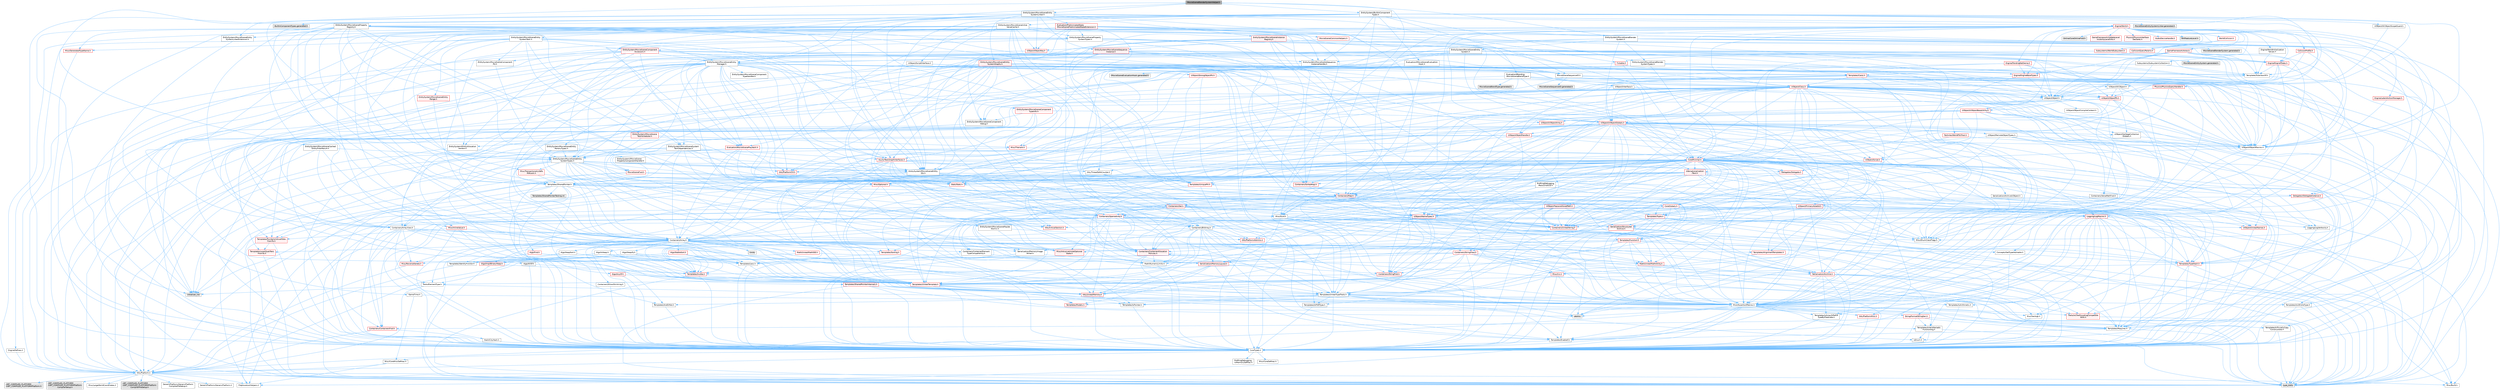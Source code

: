digraph "MovieSceneBlenderSystemHelper.h"
{
 // INTERACTIVE_SVG=YES
 // LATEX_PDF_SIZE
  bgcolor="transparent";
  edge [fontname=Helvetica,fontsize=10,labelfontname=Helvetica,labelfontsize=10];
  node [fontname=Helvetica,fontsize=10,shape=box,height=0.2,width=0.4];
  Node1 [id="Node000001",label="MovieSceneBlenderSystemHelper.h",height=0.2,width=0.4,color="gray40", fillcolor="grey60", style="filled", fontcolor="black",tooltip=" "];
  Node1 -> Node2 [id="edge1_Node000001_Node000002",color="steelblue1",style="solid",tooltip=" "];
  Node2 [id="Node000002",label="EntitySystem/BuiltInComponent\lTypes.h",height=0.2,width=0.4,color="grey40", fillcolor="white", style="filled",URL="$dc/d94/BuiltInComponentTypes_8h.html",tooltip=" "];
  Node2 -> Node3 [id="edge2_Node000002_Node000003",color="steelblue1",style="solid",tooltip=" "];
  Node3 [id="Node000003",label="CoreTypes.h",height=0.2,width=0.4,color="grey40", fillcolor="white", style="filled",URL="$dc/dec/CoreTypes_8h.html",tooltip=" "];
  Node3 -> Node4 [id="edge3_Node000003_Node000004",color="steelblue1",style="solid",tooltip=" "];
  Node4 [id="Node000004",label="HAL/Platform.h",height=0.2,width=0.4,color="grey40", fillcolor="white", style="filled",URL="$d9/dd0/Platform_8h.html",tooltip=" "];
  Node4 -> Node5 [id="edge4_Node000004_Node000005",color="steelblue1",style="solid",tooltip=" "];
  Node5 [id="Node000005",label="Misc/Build.h",height=0.2,width=0.4,color="grey40", fillcolor="white", style="filled",URL="$d3/dbb/Build_8h.html",tooltip=" "];
  Node4 -> Node6 [id="edge5_Node000004_Node000006",color="steelblue1",style="solid",tooltip=" "];
  Node6 [id="Node000006",label="Misc/LargeWorldCoordinates.h",height=0.2,width=0.4,color="grey40", fillcolor="white", style="filled",URL="$d2/dcb/LargeWorldCoordinates_8h.html",tooltip=" "];
  Node4 -> Node7 [id="edge6_Node000004_Node000007",color="steelblue1",style="solid",tooltip=" "];
  Node7 [id="Node000007",label="type_traits",height=0.2,width=0.4,color="grey60", fillcolor="#E0E0E0", style="filled",tooltip=" "];
  Node4 -> Node8 [id="edge7_Node000004_Node000008",color="steelblue1",style="solid",tooltip=" "];
  Node8 [id="Node000008",label="PreprocessorHelpers.h",height=0.2,width=0.4,color="grey40", fillcolor="white", style="filled",URL="$db/ddb/PreprocessorHelpers_8h.html",tooltip=" "];
  Node4 -> Node9 [id="edge8_Node000004_Node000009",color="steelblue1",style="solid",tooltip=" "];
  Node9 [id="Node000009",label="UBT_COMPILED_PLATFORM\l/UBT_COMPILED_PLATFORMPlatform\lCompilerPreSetup.h",height=0.2,width=0.4,color="grey60", fillcolor="#E0E0E0", style="filled",tooltip=" "];
  Node4 -> Node10 [id="edge9_Node000004_Node000010",color="steelblue1",style="solid",tooltip=" "];
  Node10 [id="Node000010",label="GenericPlatform/GenericPlatform\lCompilerPreSetup.h",height=0.2,width=0.4,color="grey40", fillcolor="white", style="filled",URL="$d9/dc8/GenericPlatformCompilerPreSetup_8h.html",tooltip=" "];
  Node4 -> Node11 [id="edge10_Node000004_Node000011",color="steelblue1",style="solid",tooltip=" "];
  Node11 [id="Node000011",label="GenericPlatform/GenericPlatform.h",height=0.2,width=0.4,color="grey40", fillcolor="white", style="filled",URL="$d6/d84/GenericPlatform_8h.html",tooltip=" "];
  Node4 -> Node12 [id="edge11_Node000004_Node000012",color="steelblue1",style="solid",tooltip=" "];
  Node12 [id="Node000012",label="UBT_COMPILED_PLATFORM\l/UBT_COMPILED_PLATFORMPlatform.h",height=0.2,width=0.4,color="grey60", fillcolor="#E0E0E0", style="filled",tooltip=" "];
  Node4 -> Node13 [id="edge12_Node000004_Node000013",color="steelblue1",style="solid",tooltip=" "];
  Node13 [id="Node000013",label="UBT_COMPILED_PLATFORM\l/UBT_COMPILED_PLATFORMPlatform\lCompilerSetup.h",height=0.2,width=0.4,color="grey60", fillcolor="#E0E0E0", style="filled",tooltip=" "];
  Node3 -> Node14 [id="edge13_Node000003_Node000014",color="steelblue1",style="solid",tooltip=" "];
  Node14 [id="Node000014",label="ProfilingDebugging\l/UMemoryDefines.h",height=0.2,width=0.4,color="grey40", fillcolor="white", style="filled",URL="$d2/da2/UMemoryDefines_8h.html",tooltip=" "];
  Node3 -> Node15 [id="edge14_Node000003_Node000015",color="steelblue1",style="solid",tooltip=" "];
  Node15 [id="Node000015",label="Misc/CoreMiscDefines.h",height=0.2,width=0.4,color="grey40", fillcolor="white", style="filled",URL="$da/d38/CoreMiscDefines_8h.html",tooltip=" "];
  Node15 -> Node4 [id="edge15_Node000015_Node000004",color="steelblue1",style="solid",tooltip=" "];
  Node15 -> Node8 [id="edge16_Node000015_Node000008",color="steelblue1",style="solid",tooltip=" "];
  Node3 -> Node16 [id="edge17_Node000003_Node000016",color="steelblue1",style="solid",tooltip=" "];
  Node16 [id="Node000016",label="Misc/CoreDefines.h",height=0.2,width=0.4,color="grey40", fillcolor="white", style="filled",URL="$d3/dd2/CoreDefines_8h.html",tooltip=" "];
  Node2 -> Node17 [id="edge18_Node000002_Node000017",color="steelblue1",style="solid",tooltip=" "];
  Node17 [id="Node000017",label="EntitySystem/MovieSceneBlender\lSystemTypes.h",height=0.2,width=0.4,color="grey40", fillcolor="white", style="filled",URL="$d2/d8b/MovieSceneBlenderSystemTypes_8h.html",tooltip=" "];
  Node17 -> Node18 [id="edge19_Node000017_Node000018",color="steelblue1",style="solid",tooltip=" "];
  Node18 [id="Node000018",label="CoreMinimal.h",height=0.2,width=0.4,color="red", fillcolor="#FFF0F0", style="filled",URL="$d7/d67/CoreMinimal_8h.html",tooltip=" "];
  Node18 -> Node3 [id="edge20_Node000018_Node000003",color="steelblue1",style="solid",tooltip=" "];
  Node18 -> Node20 [id="edge21_Node000018_Node000020",color="steelblue1",style="solid",tooltip=" "];
  Node20 [id="Node000020",label="Containers/ContainersFwd.h",height=0.2,width=0.4,color="red", fillcolor="#FFF0F0", style="filled",URL="$d4/d0a/ContainersFwd_8h.html",tooltip=" "];
  Node20 -> Node4 [id="edge22_Node000020_Node000004",color="steelblue1",style="solid",tooltip=" "];
  Node20 -> Node3 [id="edge23_Node000020_Node000003",color="steelblue1",style="solid",tooltip=" "];
  Node18 -> Node26 [id="edge24_Node000018_Node000026",color="steelblue1",style="solid",tooltip=" "];
  Node26 [id="Node000026",label="Misc/VarArgs.h",height=0.2,width=0.4,color="grey40", fillcolor="white", style="filled",URL="$d5/d6f/VarArgs_8h.html",tooltip=" "];
  Node26 -> Node3 [id="edge25_Node000026_Node000003",color="steelblue1",style="solid",tooltip=" "];
  Node18 -> Node27 [id="edge26_Node000018_Node000027",color="steelblue1",style="solid",tooltip=" "];
  Node27 [id="Node000027",label="Logging/LogVerbosity.h",height=0.2,width=0.4,color="grey40", fillcolor="white", style="filled",URL="$d2/d8f/LogVerbosity_8h.html",tooltip=" "];
  Node27 -> Node3 [id="edge27_Node000027_Node000003",color="steelblue1",style="solid",tooltip=" "];
  Node18 -> Node34 [id="edge28_Node000018_Node000034",color="steelblue1",style="solid",tooltip=" "];
  Node34 [id="Node000034",label="HAL/PlatformCrt.h",height=0.2,width=0.4,color="red", fillcolor="#FFF0F0", style="filled",URL="$d8/d75/PlatformCrt_8h.html",tooltip=" "];
  Node18 -> Node44 [id="edge29_Node000018_Node000044",color="steelblue1",style="solid",tooltip=" "];
  Node44 [id="Node000044",label="HAL/PlatformMisc.h",height=0.2,width=0.4,color="red", fillcolor="#FFF0F0", style="filled",URL="$d0/df5/PlatformMisc_8h.html",tooltip=" "];
  Node44 -> Node3 [id="edge30_Node000044_Node000003",color="steelblue1",style="solid",tooltip=" "];
  Node18 -> Node63 [id="edge31_Node000018_Node000063",color="steelblue1",style="solid",tooltip=" "];
  Node63 [id="Node000063",label="Misc/AssertionMacros.h",height=0.2,width=0.4,color="grey40", fillcolor="white", style="filled",URL="$d0/dfa/AssertionMacros_8h.html",tooltip=" "];
  Node63 -> Node3 [id="edge32_Node000063_Node000003",color="steelblue1",style="solid",tooltip=" "];
  Node63 -> Node4 [id="edge33_Node000063_Node000004",color="steelblue1",style="solid",tooltip=" "];
  Node63 -> Node44 [id="edge34_Node000063_Node000044",color="steelblue1",style="solid",tooltip=" "];
  Node63 -> Node8 [id="edge35_Node000063_Node000008",color="steelblue1",style="solid",tooltip=" "];
  Node63 -> Node64 [id="edge36_Node000063_Node000064",color="steelblue1",style="solid",tooltip=" "];
  Node64 [id="Node000064",label="Templates/EnableIf.h",height=0.2,width=0.4,color="grey40", fillcolor="white", style="filled",URL="$d7/d60/EnableIf_8h.html",tooltip=" "];
  Node64 -> Node3 [id="edge37_Node000064_Node000003",color="steelblue1",style="solid",tooltip=" "];
  Node63 -> Node29 [id="edge38_Node000063_Node000029",color="steelblue1",style="solid",tooltip=" "];
  Node29 [id="Node000029",label="Templates/IsArrayOrRefOf\lTypeByPredicate.h",height=0.2,width=0.4,color="grey40", fillcolor="white", style="filled",URL="$d6/da1/IsArrayOrRefOfTypeByPredicate_8h.html",tooltip=" "];
  Node29 -> Node3 [id="edge39_Node000029_Node000003",color="steelblue1",style="solid",tooltip=" "];
  Node63 -> Node30 [id="edge40_Node000063_Node000030",color="steelblue1",style="solid",tooltip=" "];
  Node30 [id="Node000030",label="Templates/IsValidVariadic\lFunctionArg.h",height=0.2,width=0.4,color="grey40", fillcolor="white", style="filled",URL="$d0/dc8/IsValidVariadicFunctionArg_8h.html",tooltip=" "];
  Node30 -> Node3 [id="edge41_Node000030_Node000003",color="steelblue1",style="solid",tooltip=" "];
  Node30 -> Node31 [id="edge42_Node000030_Node000031",color="steelblue1",style="solid",tooltip=" "];
  Node31 [id="Node000031",label="IsEnum.h",height=0.2,width=0.4,color="grey40", fillcolor="white", style="filled",URL="$d4/de5/IsEnum_8h.html",tooltip=" "];
  Node30 -> Node7 [id="edge43_Node000030_Node000007",color="steelblue1",style="solid",tooltip=" "];
  Node63 -> Node32 [id="edge44_Node000063_Node000032",color="steelblue1",style="solid",tooltip=" "];
  Node32 [id="Node000032",label="Traits/IsCharEncodingCompatible\lWith.h",height=0.2,width=0.4,color="red", fillcolor="#FFF0F0", style="filled",URL="$df/dd1/IsCharEncodingCompatibleWith_8h.html",tooltip=" "];
  Node32 -> Node7 [id="edge45_Node000032_Node000007",color="steelblue1",style="solid",tooltip=" "];
  Node63 -> Node26 [id="edge46_Node000063_Node000026",color="steelblue1",style="solid",tooltip=" "];
  Node63 -> Node65 [id="edge47_Node000063_Node000065",color="steelblue1",style="solid",tooltip=" "];
  Node65 [id="Node000065",label="String/FormatStringSan.h",height=0.2,width=0.4,color="red", fillcolor="#FFF0F0", style="filled",URL="$d3/d8b/FormatStringSan_8h.html",tooltip=" "];
  Node65 -> Node7 [id="edge48_Node000065_Node000007",color="steelblue1",style="solid",tooltip=" "];
  Node65 -> Node3 [id="edge49_Node000065_Node000003",color="steelblue1",style="solid",tooltip=" "];
  Node65 -> Node66 [id="edge50_Node000065_Node000066",color="steelblue1",style="solid",tooltip=" "];
  Node66 [id="Node000066",label="Templates/Requires.h",height=0.2,width=0.4,color="grey40", fillcolor="white", style="filled",URL="$dc/d96/Requires_8h.html",tooltip=" "];
  Node66 -> Node64 [id="edge51_Node000066_Node000064",color="steelblue1",style="solid",tooltip=" "];
  Node66 -> Node7 [id="edge52_Node000066_Node000007",color="steelblue1",style="solid",tooltip=" "];
  Node65 -> Node30 [id="edge53_Node000065_Node000030",color="steelblue1",style="solid",tooltip=" "];
  Node65 -> Node20 [id="edge54_Node000065_Node000020",color="steelblue1",style="solid",tooltip=" "];
  Node63 -> Node71 [id="edge55_Node000063_Node000071",color="steelblue1",style="solid",tooltip=" "];
  Node71 [id="Node000071",label="atomic",height=0.2,width=0.4,color="grey60", fillcolor="#E0E0E0", style="filled",tooltip=" "];
  Node18 -> Node72 [id="edge56_Node000018_Node000072",color="steelblue1",style="solid",tooltip=" "];
  Node72 [id="Node000072",label="Templates/IsPointer.h",height=0.2,width=0.4,color="grey40", fillcolor="white", style="filled",URL="$d7/d05/IsPointer_8h.html",tooltip=" "];
  Node72 -> Node3 [id="edge57_Node000072_Node000003",color="steelblue1",style="solid",tooltip=" "];
  Node18 -> Node56 [id="edge58_Node000018_Node000056",color="steelblue1",style="solid",tooltip=" "];
  Node56 [id="Node000056",label="HAL/PlatformAtomics.h",height=0.2,width=0.4,color="red", fillcolor="#FFF0F0", style="filled",URL="$d3/d36/PlatformAtomics_8h.html",tooltip=" "];
  Node56 -> Node3 [id="edge59_Node000056_Node000003",color="steelblue1",style="solid",tooltip=" "];
  Node18 -> Node89 [id="edge60_Node000018_Node000089",color="steelblue1",style="solid",tooltip=" "];
  Node89 [id="Node000089",label="HAL/UnrealMemory.h",height=0.2,width=0.4,color="red", fillcolor="#FFF0F0", style="filled",URL="$d9/d96/UnrealMemory_8h.html",tooltip=" "];
  Node89 -> Node3 [id="edge61_Node000089_Node000003",color="steelblue1",style="solid",tooltip=" "];
  Node89 -> Node72 [id="edge62_Node000089_Node000072",color="steelblue1",style="solid",tooltip=" "];
  Node18 -> Node91 [id="edge63_Node000018_Node000091",color="steelblue1",style="solid",tooltip=" "];
  Node91 [id="Node000091",label="Templates/IsArithmetic.h",height=0.2,width=0.4,color="grey40", fillcolor="white", style="filled",URL="$d2/d5d/IsArithmetic_8h.html",tooltip=" "];
  Node91 -> Node3 [id="edge64_Node000091_Node000003",color="steelblue1",style="solid",tooltip=" "];
  Node18 -> Node85 [id="edge65_Node000018_Node000085",color="steelblue1",style="solid",tooltip=" "];
  Node85 [id="Node000085",label="Templates/AndOrNot.h",height=0.2,width=0.4,color="grey40", fillcolor="white", style="filled",URL="$db/d0a/AndOrNot_8h.html",tooltip=" "];
  Node85 -> Node3 [id="edge66_Node000085_Node000003",color="steelblue1",style="solid",tooltip=" "];
  Node18 -> Node92 [id="edge67_Node000018_Node000092",color="steelblue1",style="solid",tooltip=" "];
  Node92 [id="Node000092",label="Templates/IsPODType.h",height=0.2,width=0.4,color="grey40", fillcolor="white", style="filled",URL="$d7/db1/IsPODType_8h.html",tooltip=" "];
  Node92 -> Node3 [id="edge68_Node000092_Node000003",color="steelblue1",style="solid",tooltip=" "];
  Node18 -> Node93 [id="edge69_Node000018_Node000093",color="steelblue1",style="solid",tooltip=" "];
  Node93 [id="Node000093",label="Templates/IsUECoreType.h",height=0.2,width=0.4,color="grey40", fillcolor="white", style="filled",URL="$d1/db8/IsUECoreType_8h.html",tooltip=" "];
  Node93 -> Node3 [id="edge70_Node000093_Node000003",color="steelblue1",style="solid",tooltip=" "];
  Node93 -> Node7 [id="edge71_Node000093_Node000007",color="steelblue1",style="solid",tooltip=" "];
  Node18 -> Node86 [id="edge72_Node000018_Node000086",color="steelblue1",style="solid",tooltip=" "];
  Node86 [id="Node000086",label="Templates/IsTriviallyCopy\lConstructible.h",height=0.2,width=0.4,color="grey40", fillcolor="white", style="filled",URL="$d3/d78/IsTriviallyCopyConstructible_8h.html",tooltip=" "];
  Node86 -> Node3 [id="edge73_Node000086_Node000003",color="steelblue1",style="solid",tooltip=" "];
  Node86 -> Node7 [id="edge74_Node000086_Node000007",color="steelblue1",style="solid",tooltip=" "];
  Node18 -> Node94 [id="edge75_Node000018_Node000094",color="steelblue1",style="solid",tooltip=" "];
  Node94 [id="Node000094",label="Templates/UnrealTypeTraits.h",height=0.2,width=0.4,color="grey40", fillcolor="white", style="filled",URL="$d2/d2d/UnrealTypeTraits_8h.html",tooltip=" "];
  Node94 -> Node3 [id="edge76_Node000094_Node000003",color="steelblue1",style="solid",tooltip=" "];
  Node94 -> Node72 [id="edge77_Node000094_Node000072",color="steelblue1",style="solid",tooltip=" "];
  Node94 -> Node63 [id="edge78_Node000094_Node000063",color="steelblue1",style="solid",tooltip=" "];
  Node94 -> Node85 [id="edge79_Node000094_Node000085",color="steelblue1",style="solid",tooltip=" "];
  Node94 -> Node64 [id="edge80_Node000094_Node000064",color="steelblue1",style="solid",tooltip=" "];
  Node94 -> Node91 [id="edge81_Node000094_Node000091",color="steelblue1",style="solid",tooltip=" "];
  Node94 -> Node31 [id="edge82_Node000094_Node000031",color="steelblue1",style="solid",tooltip=" "];
  Node94 -> Node95 [id="edge83_Node000094_Node000095",color="steelblue1",style="solid",tooltip=" "];
  Node95 [id="Node000095",label="Templates/Models.h",height=0.2,width=0.4,color="red", fillcolor="#FFF0F0", style="filled",URL="$d3/d0c/Models_8h.html",tooltip=" "];
  Node94 -> Node92 [id="edge84_Node000094_Node000092",color="steelblue1",style="solid",tooltip=" "];
  Node94 -> Node93 [id="edge85_Node000094_Node000093",color="steelblue1",style="solid",tooltip=" "];
  Node94 -> Node86 [id="edge86_Node000094_Node000086",color="steelblue1",style="solid",tooltip=" "];
  Node18 -> Node64 [id="edge87_Node000018_Node000064",color="steelblue1",style="solid",tooltip=" "];
  Node18 -> Node100 [id="edge88_Node000018_Node000100",color="steelblue1",style="solid",tooltip=" "];
  Node100 [id="Node000100",label="Templates/UnrealTemplate.h",height=0.2,width=0.4,color="red", fillcolor="#FFF0F0", style="filled",URL="$d4/d24/UnrealTemplate_8h.html",tooltip=" "];
  Node100 -> Node3 [id="edge89_Node000100_Node000003",color="steelblue1",style="solid",tooltip=" "];
  Node100 -> Node72 [id="edge90_Node000100_Node000072",color="steelblue1",style="solid",tooltip=" "];
  Node100 -> Node89 [id="edge91_Node000100_Node000089",color="steelblue1",style="solid",tooltip=" "];
  Node100 -> Node94 [id="edge92_Node000100_Node000094",color="steelblue1",style="solid",tooltip=" "];
  Node100 -> Node66 [id="edge93_Node000100_Node000066",color="steelblue1",style="solid",tooltip=" "];
  Node100 -> Node7 [id="edge94_Node000100_Node000007",color="steelblue1",style="solid",tooltip=" "];
  Node18 -> Node49 [id="edge95_Node000018_Node000049",color="steelblue1",style="solid",tooltip=" "];
  Node49 [id="Node000049",label="Math/NumericLimits.h",height=0.2,width=0.4,color="grey40", fillcolor="white", style="filled",URL="$df/d1b/NumericLimits_8h.html",tooltip=" "];
  Node49 -> Node3 [id="edge96_Node000049_Node000003",color="steelblue1",style="solid",tooltip=" "];
  Node18 -> Node113 [id="edge97_Node000018_Node000113",color="steelblue1",style="solid",tooltip=" "];
  Node113 [id="Node000113",label="Containers/ContainerAllocation\lPolicies.h",height=0.2,width=0.4,color="red", fillcolor="#FFF0F0", style="filled",URL="$d7/dff/ContainerAllocationPolicies_8h.html",tooltip=" "];
  Node113 -> Node3 [id="edge98_Node000113_Node000003",color="steelblue1",style="solid",tooltip=" "];
  Node113 -> Node113 [id="edge99_Node000113_Node000113",color="steelblue1",style="solid",tooltip=" "];
  Node113 -> Node89 [id="edge100_Node000113_Node000089",color="steelblue1",style="solid",tooltip=" "];
  Node113 -> Node49 [id="edge101_Node000113_Node000049",color="steelblue1",style="solid",tooltip=" "];
  Node113 -> Node63 [id="edge102_Node000113_Node000063",color="steelblue1",style="solid",tooltip=" "];
  Node113 -> Node7 [id="edge103_Node000113_Node000007",color="steelblue1",style="solid",tooltip=" "];
  Node18 -> Node122 [id="edge104_Node000018_Node000122",color="steelblue1",style="solid",tooltip=" "];
  Node122 [id="Node000122",label="Serialization/Archive.h",height=0.2,width=0.4,color="red", fillcolor="#FFF0F0", style="filled",URL="$d7/d3b/Archive_8h.html",tooltip=" "];
  Node122 -> Node3 [id="edge105_Node000122_Node000003",color="steelblue1",style="solid",tooltip=" "];
  Node122 -> Node63 [id="edge106_Node000122_Node000063",color="steelblue1",style="solid",tooltip=" "];
  Node122 -> Node5 [id="edge107_Node000122_Node000005",color="steelblue1",style="solid",tooltip=" "];
  Node122 -> Node26 [id="edge108_Node000122_Node000026",color="steelblue1",style="solid",tooltip=" "];
  Node122 -> Node64 [id="edge109_Node000122_Node000064",color="steelblue1",style="solid",tooltip=" "];
  Node122 -> Node29 [id="edge110_Node000122_Node000029",color="steelblue1",style="solid",tooltip=" "];
  Node122 -> Node30 [id="edge111_Node000122_Node000030",color="steelblue1",style="solid",tooltip=" "];
  Node122 -> Node100 [id="edge112_Node000122_Node000100",color="steelblue1",style="solid",tooltip=" "];
  Node122 -> Node32 [id="edge113_Node000122_Node000032",color="steelblue1",style="solid",tooltip=" "];
  Node18 -> Node126 [id="edge114_Node000018_Node000126",color="steelblue1",style="solid",tooltip=" "];
  Node126 [id="Node000126",label="Templates/Less.h",height=0.2,width=0.4,color="grey40", fillcolor="white", style="filled",URL="$de/dc8/Less_8h.html",tooltip=" "];
  Node126 -> Node3 [id="edge115_Node000126_Node000003",color="steelblue1",style="solid",tooltip=" "];
  Node126 -> Node100 [id="edge116_Node000126_Node000100",color="steelblue1",style="solid",tooltip=" "];
  Node18 -> Node127 [id="edge117_Node000018_Node000127",color="steelblue1",style="solid",tooltip=" "];
  Node127 [id="Node000127",label="Templates/Sorting.h",height=0.2,width=0.4,color="red", fillcolor="#FFF0F0", style="filled",URL="$d3/d9e/Sorting_8h.html",tooltip=" "];
  Node127 -> Node3 [id="edge118_Node000127_Node000003",color="steelblue1",style="solid",tooltip=" "];
  Node127 -> Node126 [id="edge119_Node000127_Node000126",color="steelblue1",style="solid",tooltip=" "];
  Node18 -> Node146 [id="edge120_Node000018_Node000146",color="steelblue1",style="solid",tooltip=" "];
  Node146 [id="Node000146",label="Misc/Crc.h",height=0.2,width=0.4,color="red", fillcolor="#FFF0F0", style="filled",URL="$d4/dd2/Crc_8h.html",tooltip=" "];
  Node146 -> Node3 [id="edge121_Node000146_Node000003",color="steelblue1",style="solid",tooltip=" "];
  Node146 -> Node63 [id="edge122_Node000146_Node000063",color="steelblue1",style="solid",tooltip=" "];
  Node146 -> Node94 [id="edge123_Node000146_Node000094",color="steelblue1",style="solid",tooltip=" "];
  Node18 -> Node137 [id="edge124_Node000018_Node000137",color="steelblue1",style="solid",tooltip=" "];
  Node137 [id="Node000137",label="Math/UnrealMathUtility.h",height=0.2,width=0.4,color="red", fillcolor="#FFF0F0", style="filled",URL="$db/db8/UnrealMathUtility_8h.html",tooltip=" "];
  Node137 -> Node3 [id="edge125_Node000137_Node000003",color="steelblue1",style="solid",tooltip=" "];
  Node137 -> Node63 [id="edge126_Node000137_Node000063",color="steelblue1",style="solid",tooltip=" "];
  Node137 -> Node66 [id="edge127_Node000137_Node000066",color="steelblue1",style="solid",tooltip=" "];
  Node18 -> Node147 [id="edge128_Node000018_Node000147",color="steelblue1",style="solid",tooltip=" "];
  Node147 [id="Node000147",label="Containers/UnrealString.h",height=0.2,width=0.4,color="red", fillcolor="#FFF0F0", style="filled",URL="$d5/dba/UnrealString_8h.html",tooltip=" "];
  Node18 -> Node151 [id="edge129_Node000018_Node000151",color="steelblue1",style="solid",tooltip=" "];
  Node151 [id="Node000151",label="Containers/Array.h",height=0.2,width=0.4,color="grey40", fillcolor="white", style="filled",URL="$df/dd0/Array_8h.html",tooltip=" "];
  Node151 -> Node3 [id="edge130_Node000151_Node000003",color="steelblue1",style="solid",tooltip=" "];
  Node151 -> Node63 [id="edge131_Node000151_Node000063",color="steelblue1",style="solid",tooltip=" "];
  Node151 -> Node152 [id="edge132_Node000151_Node000152",color="steelblue1",style="solid",tooltip=" "];
  Node152 [id="Node000152",label="Misc/IntrusiveUnsetOptional\lState.h",height=0.2,width=0.4,color="red", fillcolor="#FFF0F0", style="filled",URL="$d2/d0a/IntrusiveUnsetOptionalState_8h.html",tooltip=" "];
  Node151 -> Node154 [id="edge133_Node000151_Node000154",color="steelblue1",style="solid",tooltip=" "];
  Node154 [id="Node000154",label="Misc/ReverseIterate.h",height=0.2,width=0.4,color="red", fillcolor="#FFF0F0", style="filled",URL="$db/de3/ReverseIterate_8h.html",tooltip=" "];
  Node154 -> Node4 [id="edge134_Node000154_Node000004",color="steelblue1",style="solid",tooltip=" "];
  Node151 -> Node89 [id="edge135_Node000151_Node000089",color="steelblue1",style="solid",tooltip=" "];
  Node151 -> Node94 [id="edge136_Node000151_Node000094",color="steelblue1",style="solid",tooltip=" "];
  Node151 -> Node100 [id="edge137_Node000151_Node000100",color="steelblue1",style="solid",tooltip=" "];
  Node151 -> Node156 [id="edge138_Node000151_Node000156",color="steelblue1",style="solid",tooltip=" "];
  Node156 [id="Node000156",label="Containers/AllowShrinking.h",height=0.2,width=0.4,color="grey40", fillcolor="white", style="filled",URL="$d7/d1a/AllowShrinking_8h.html",tooltip=" "];
  Node156 -> Node3 [id="edge139_Node000156_Node000003",color="steelblue1",style="solid",tooltip=" "];
  Node151 -> Node113 [id="edge140_Node000151_Node000113",color="steelblue1",style="solid",tooltip=" "];
  Node151 -> Node157 [id="edge141_Node000151_Node000157",color="steelblue1",style="solid",tooltip=" "];
  Node157 [id="Node000157",label="Containers/ContainerElement\lTypeCompatibility.h",height=0.2,width=0.4,color="grey40", fillcolor="white", style="filled",URL="$df/ddf/ContainerElementTypeCompatibility_8h.html",tooltip=" "];
  Node157 -> Node3 [id="edge142_Node000157_Node000003",color="steelblue1",style="solid",tooltip=" "];
  Node157 -> Node94 [id="edge143_Node000157_Node000094",color="steelblue1",style="solid",tooltip=" "];
  Node151 -> Node122 [id="edge144_Node000151_Node000122",color="steelblue1",style="solid",tooltip=" "];
  Node151 -> Node158 [id="edge145_Node000151_Node000158",color="steelblue1",style="solid",tooltip=" "];
  Node158 [id="Node000158",label="Serialization/MemoryImage\lWriter.h",height=0.2,width=0.4,color="grey40", fillcolor="white", style="filled",URL="$d0/d08/MemoryImageWriter_8h.html",tooltip=" "];
  Node158 -> Node3 [id="edge146_Node000158_Node000003",color="steelblue1",style="solid",tooltip=" "];
  Node158 -> Node159 [id="edge147_Node000158_Node000159",color="steelblue1",style="solid",tooltip=" "];
  Node159 [id="Node000159",label="Serialization/MemoryLayout.h",height=0.2,width=0.4,color="red", fillcolor="#FFF0F0", style="filled",URL="$d7/d66/MemoryLayout_8h.html",tooltip=" "];
  Node159 -> Node46 [id="edge148_Node000159_Node000046",color="steelblue1",style="solid",tooltip=" "];
  Node46 [id="Node000046",label="Containers/StringFwd.h",height=0.2,width=0.4,color="red", fillcolor="#FFF0F0", style="filled",URL="$df/d37/StringFwd_8h.html",tooltip=" "];
  Node46 -> Node3 [id="edge149_Node000046_Node000003",color="steelblue1",style="solid",tooltip=" "];
  Node46 -> Node47 [id="edge150_Node000046_Node000047",color="steelblue1",style="solid",tooltip=" "];
  Node47 [id="Node000047",label="Traits/ElementType.h",height=0.2,width=0.4,color="grey40", fillcolor="white", style="filled",URL="$d5/d4f/ElementType_8h.html",tooltip=" "];
  Node47 -> Node4 [id="edge151_Node000047_Node000004",color="steelblue1",style="solid",tooltip=" "];
  Node47 -> Node23 [id="edge152_Node000047_Node000023",color="steelblue1",style="solid",tooltip=" "];
  Node23 [id="Node000023",label="initializer_list",height=0.2,width=0.4,color="grey60", fillcolor="#E0E0E0", style="filled",tooltip=" "];
  Node47 -> Node7 [id="edge153_Node000047_Node000007",color="steelblue1",style="solid",tooltip=" "];
  Node159 -> Node89 [id="edge154_Node000159_Node000089",color="steelblue1",style="solid",tooltip=" "];
  Node159 -> Node64 [id="edge155_Node000159_Node000064",color="steelblue1",style="solid",tooltip=" "];
  Node159 -> Node95 [id="edge156_Node000159_Node000095",color="steelblue1",style="solid",tooltip=" "];
  Node159 -> Node100 [id="edge157_Node000159_Node000100",color="steelblue1",style="solid",tooltip=" "];
  Node151 -> Node167 [id="edge158_Node000151_Node000167",color="steelblue1",style="solid",tooltip=" "];
  Node167 [id="Node000167",label="Algo/Heapify.h",height=0.2,width=0.4,color="grey40", fillcolor="white", style="filled",URL="$d0/d2a/Heapify_8h.html",tooltip=" "];
  Node167 -> Node134 [id="edge159_Node000167_Node000134",color="steelblue1",style="solid",tooltip=" "];
  Node134 [id="Node000134",label="Algo/Impl/BinaryHeap.h",height=0.2,width=0.4,color="red", fillcolor="#FFF0F0", style="filled",URL="$d7/da3/Algo_2Impl_2BinaryHeap_8h.html",tooltip=" "];
  Node134 -> Node130 [id="edge160_Node000134_Node000130",color="steelblue1",style="solid",tooltip=" "];
  Node130 [id="Node000130",label="Templates/Invoke.h",height=0.2,width=0.4,color="red", fillcolor="#FFF0F0", style="filled",URL="$d7/deb/Invoke_8h.html",tooltip=" "];
  Node130 -> Node3 [id="edge161_Node000130_Node000003",color="steelblue1",style="solid",tooltip=" "];
  Node130 -> Node100 [id="edge162_Node000130_Node000100",color="steelblue1",style="solid",tooltip=" "];
  Node130 -> Node7 [id="edge163_Node000130_Node000007",color="steelblue1",style="solid",tooltip=" "];
  Node134 -> Node7 [id="edge164_Node000134_Node000007",color="steelblue1",style="solid",tooltip=" "];
  Node167 -> Node129 [id="edge165_Node000167_Node000129",color="steelblue1",style="solid",tooltip=" "];
  Node129 [id="Node000129",label="Templates/IdentityFunctor.h",height=0.2,width=0.4,color="grey40", fillcolor="white", style="filled",URL="$d7/d2e/IdentityFunctor_8h.html",tooltip=" "];
  Node129 -> Node4 [id="edge166_Node000129_Node000004",color="steelblue1",style="solid",tooltip=" "];
  Node167 -> Node130 [id="edge167_Node000167_Node000130",color="steelblue1",style="solid",tooltip=" "];
  Node167 -> Node126 [id="edge168_Node000167_Node000126",color="steelblue1",style="solid",tooltip=" "];
  Node167 -> Node100 [id="edge169_Node000167_Node000100",color="steelblue1",style="solid",tooltip=" "];
  Node151 -> Node168 [id="edge170_Node000151_Node000168",color="steelblue1",style="solid",tooltip=" "];
  Node168 [id="Node000168",label="Algo/HeapSort.h",height=0.2,width=0.4,color="grey40", fillcolor="white", style="filled",URL="$d3/d92/HeapSort_8h.html",tooltip=" "];
  Node168 -> Node134 [id="edge171_Node000168_Node000134",color="steelblue1",style="solid",tooltip=" "];
  Node168 -> Node129 [id="edge172_Node000168_Node000129",color="steelblue1",style="solid",tooltip=" "];
  Node168 -> Node126 [id="edge173_Node000168_Node000126",color="steelblue1",style="solid",tooltip=" "];
  Node168 -> Node100 [id="edge174_Node000168_Node000100",color="steelblue1",style="solid",tooltip=" "];
  Node151 -> Node169 [id="edge175_Node000151_Node000169",color="steelblue1",style="solid",tooltip=" "];
  Node169 [id="Node000169",label="Algo/IsHeap.h",height=0.2,width=0.4,color="grey40", fillcolor="white", style="filled",URL="$de/d32/IsHeap_8h.html",tooltip=" "];
  Node169 -> Node134 [id="edge176_Node000169_Node000134",color="steelblue1",style="solid",tooltip=" "];
  Node169 -> Node129 [id="edge177_Node000169_Node000129",color="steelblue1",style="solid",tooltip=" "];
  Node169 -> Node130 [id="edge178_Node000169_Node000130",color="steelblue1",style="solid",tooltip=" "];
  Node169 -> Node126 [id="edge179_Node000169_Node000126",color="steelblue1",style="solid",tooltip=" "];
  Node169 -> Node100 [id="edge180_Node000169_Node000100",color="steelblue1",style="solid",tooltip=" "];
  Node151 -> Node134 [id="edge181_Node000151_Node000134",color="steelblue1",style="solid",tooltip=" "];
  Node151 -> Node170 [id="edge182_Node000151_Node000170",color="steelblue1",style="solid",tooltip=" "];
  Node170 [id="Node000170",label="Algo/StableSort.h",height=0.2,width=0.4,color="red", fillcolor="#FFF0F0", style="filled",URL="$d7/d3c/StableSort_8h.html",tooltip=" "];
  Node170 -> Node129 [id="edge183_Node000170_Node000129",color="steelblue1",style="solid",tooltip=" "];
  Node170 -> Node130 [id="edge184_Node000170_Node000130",color="steelblue1",style="solid",tooltip=" "];
  Node170 -> Node126 [id="edge185_Node000170_Node000126",color="steelblue1",style="solid",tooltip=" "];
  Node170 -> Node100 [id="edge186_Node000170_Node000100",color="steelblue1",style="solid",tooltip=" "];
  Node151 -> Node172 [id="edge187_Node000151_Node000172",color="steelblue1",style="solid",tooltip=" "];
  Node172 [id="Node000172",label="Concepts/GetTypeHashable.h",height=0.2,width=0.4,color="grey40", fillcolor="white", style="filled",URL="$d3/da2/GetTypeHashable_8h.html",tooltip=" "];
  Node172 -> Node3 [id="edge188_Node000172_Node000003",color="steelblue1",style="solid",tooltip=" "];
  Node172 -> Node163 [id="edge189_Node000172_Node000163",color="steelblue1",style="solid",tooltip=" "];
  Node163 [id="Node000163",label="Templates/TypeHash.h",height=0.2,width=0.4,color="red", fillcolor="#FFF0F0", style="filled",URL="$d1/d62/TypeHash_8h.html",tooltip=" "];
  Node163 -> Node3 [id="edge190_Node000163_Node000003",color="steelblue1",style="solid",tooltip=" "];
  Node163 -> Node66 [id="edge191_Node000163_Node000066",color="steelblue1",style="solid",tooltip=" "];
  Node163 -> Node146 [id="edge192_Node000163_Node000146",color="steelblue1",style="solid",tooltip=" "];
  Node163 -> Node7 [id="edge193_Node000163_Node000007",color="steelblue1",style="solid",tooltip=" "];
  Node151 -> Node129 [id="edge194_Node000151_Node000129",color="steelblue1",style="solid",tooltip=" "];
  Node151 -> Node130 [id="edge195_Node000151_Node000130",color="steelblue1",style="solid",tooltip=" "];
  Node151 -> Node126 [id="edge196_Node000151_Node000126",color="steelblue1",style="solid",tooltip=" "];
  Node151 -> Node173 [id="edge197_Node000151_Node000173",color="steelblue1",style="solid",tooltip=" "];
  Node173 [id="Node000173",label="Templates/LosesQualifiers\lFromTo.h",height=0.2,width=0.4,color="red", fillcolor="#FFF0F0", style="filled",URL="$d2/db3/LosesQualifiersFromTo_8h.html",tooltip=" "];
  Node173 -> Node7 [id="edge198_Node000173_Node000007",color="steelblue1",style="solid",tooltip=" "];
  Node151 -> Node66 [id="edge199_Node000151_Node000066",color="steelblue1",style="solid",tooltip=" "];
  Node151 -> Node127 [id="edge200_Node000151_Node000127",color="steelblue1",style="solid",tooltip=" "];
  Node151 -> Node174 [id="edge201_Node000151_Node000174",color="steelblue1",style="solid",tooltip=" "];
  Node174 [id="Node000174",label="Templates/AlignmentTemplates.h",height=0.2,width=0.4,color="red", fillcolor="#FFF0F0", style="filled",URL="$dd/d32/AlignmentTemplates_8h.html",tooltip=" "];
  Node174 -> Node3 [id="edge202_Node000174_Node000003",color="steelblue1",style="solid",tooltip=" "];
  Node174 -> Node72 [id="edge203_Node000174_Node000072",color="steelblue1",style="solid",tooltip=" "];
  Node151 -> Node47 [id="edge204_Node000151_Node000047",color="steelblue1",style="solid",tooltip=" "];
  Node151 -> Node110 [id="edge205_Node000151_Node000110",color="steelblue1",style="solid",tooltip=" "];
  Node110 [id="Node000110",label="limits",height=0.2,width=0.4,color="grey60", fillcolor="#E0E0E0", style="filled",tooltip=" "];
  Node151 -> Node7 [id="edge206_Node000151_Node000007",color="steelblue1",style="solid",tooltip=" "];
  Node18 -> Node180 [id="edge207_Node000018_Node000180",color="steelblue1",style="solid",tooltip=" "];
  Node180 [id="Node000180",label="UObject/UnrealNames.h",height=0.2,width=0.4,color="red", fillcolor="#FFF0F0", style="filled",URL="$d8/db1/UnrealNames_8h.html",tooltip=" "];
  Node180 -> Node3 [id="edge208_Node000180_Node000003",color="steelblue1",style="solid",tooltip=" "];
  Node18 -> Node182 [id="edge209_Node000018_Node000182",color="steelblue1",style="solid",tooltip=" "];
  Node182 [id="Node000182",label="UObject/NameTypes.h",height=0.2,width=0.4,color="red", fillcolor="#FFF0F0", style="filled",URL="$d6/d35/NameTypes_8h.html",tooltip=" "];
  Node182 -> Node3 [id="edge210_Node000182_Node000003",color="steelblue1",style="solid",tooltip=" "];
  Node182 -> Node63 [id="edge211_Node000182_Node000063",color="steelblue1",style="solid",tooltip=" "];
  Node182 -> Node89 [id="edge212_Node000182_Node000089",color="steelblue1",style="solid",tooltip=" "];
  Node182 -> Node94 [id="edge213_Node000182_Node000094",color="steelblue1",style="solid",tooltip=" "];
  Node182 -> Node100 [id="edge214_Node000182_Node000100",color="steelblue1",style="solid",tooltip=" "];
  Node182 -> Node147 [id="edge215_Node000182_Node000147",color="steelblue1",style="solid",tooltip=" "];
  Node182 -> Node183 [id="edge216_Node000182_Node000183",color="steelblue1",style="solid",tooltip=" "];
  Node183 [id="Node000183",label="HAL/CriticalSection.h",height=0.2,width=0.4,color="red", fillcolor="#FFF0F0", style="filled",URL="$d6/d90/CriticalSection_8h.html",tooltip=" "];
  Node182 -> Node46 [id="edge217_Node000182_Node000046",color="steelblue1",style="solid",tooltip=" "];
  Node182 -> Node180 [id="edge218_Node000182_Node000180",color="steelblue1",style="solid",tooltip=" "];
  Node182 -> Node159 [id="edge219_Node000182_Node000159",color="steelblue1",style="solid",tooltip=" "];
  Node182 -> Node152 [id="edge220_Node000182_Node000152",color="steelblue1",style="solid",tooltip=" "];
  Node18 -> Node174 [id="edge221_Node000018_Node000174",color="steelblue1",style="solid",tooltip=" "];
  Node18 -> Node194 [id="edge222_Node000018_Node000194",color="steelblue1",style="solid",tooltip=" "];
  Node194 [id="Node000194",label="Templates/PointerIsConvertible\lFromTo.h",height=0.2,width=0.4,color="red", fillcolor="#FFF0F0", style="filled",URL="$d6/d65/PointerIsConvertibleFromTo_8h.html",tooltip=" "];
  Node194 -> Node3 [id="edge223_Node000194_Node000003",color="steelblue1",style="solid",tooltip=" "];
  Node194 -> Node173 [id="edge224_Node000194_Node000173",color="steelblue1",style="solid",tooltip=" "];
  Node194 -> Node7 [id="edge225_Node000194_Node000007",color="steelblue1",style="solid",tooltip=" "];
  Node18 -> Node130 [id="edge226_Node000018_Node000130",color="steelblue1",style="solid",tooltip=" "];
  Node18 -> Node191 [id="edge227_Node000018_Node000191",color="steelblue1",style="solid",tooltip=" "];
  Node191 [id="Node000191",label="Templates/Function.h",height=0.2,width=0.4,color="red", fillcolor="#FFF0F0", style="filled",URL="$df/df5/Function_8h.html",tooltip=" "];
  Node191 -> Node3 [id="edge228_Node000191_Node000003",color="steelblue1",style="solid",tooltip=" "];
  Node191 -> Node63 [id="edge229_Node000191_Node000063",color="steelblue1",style="solid",tooltip=" "];
  Node191 -> Node152 [id="edge230_Node000191_Node000152",color="steelblue1",style="solid",tooltip=" "];
  Node191 -> Node89 [id="edge231_Node000191_Node000089",color="steelblue1",style="solid",tooltip=" "];
  Node191 -> Node94 [id="edge232_Node000191_Node000094",color="steelblue1",style="solid",tooltip=" "];
  Node191 -> Node130 [id="edge233_Node000191_Node000130",color="steelblue1",style="solid",tooltip=" "];
  Node191 -> Node100 [id="edge234_Node000191_Node000100",color="steelblue1",style="solid",tooltip=" "];
  Node191 -> Node66 [id="edge235_Node000191_Node000066",color="steelblue1",style="solid",tooltip=" "];
  Node191 -> Node137 [id="edge236_Node000191_Node000137",color="steelblue1",style="solid",tooltip=" "];
  Node191 -> Node7 [id="edge237_Node000191_Node000007",color="steelblue1",style="solid",tooltip=" "];
  Node18 -> Node163 [id="edge238_Node000018_Node000163",color="steelblue1",style="solid",tooltip=" "];
  Node18 -> Node196 [id="edge239_Node000018_Node000196",color="steelblue1",style="solid",tooltip=" "];
  Node196 [id="Node000196",label="Containers/BitArray.h",height=0.2,width=0.4,color="grey40", fillcolor="white", style="filled",URL="$d1/de4/BitArray_8h.html",tooltip=" "];
  Node196 -> Node113 [id="edge240_Node000196_Node000113",color="steelblue1",style="solid",tooltip=" "];
  Node196 -> Node3 [id="edge241_Node000196_Node000003",color="steelblue1",style="solid",tooltip=" "];
  Node196 -> Node56 [id="edge242_Node000196_Node000056",color="steelblue1",style="solid",tooltip=" "];
  Node196 -> Node89 [id="edge243_Node000196_Node000089",color="steelblue1",style="solid",tooltip=" "];
  Node196 -> Node137 [id="edge244_Node000196_Node000137",color="steelblue1",style="solid",tooltip=" "];
  Node196 -> Node63 [id="edge245_Node000196_Node000063",color="steelblue1",style="solid",tooltip=" "];
  Node196 -> Node51 [id="edge246_Node000196_Node000051",color="steelblue1",style="solid",tooltip=" "];
  Node51 [id="Node000051",label="Misc/EnumClassFlags.h",height=0.2,width=0.4,color="grey40", fillcolor="white", style="filled",URL="$d8/de7/EnumClassFlags_8h.html",tooltip=" "];
  Node196 -> Node122 [id="edge247_Node000196_Node000122",color="steelblue1",style="solid",tooltip=" "];
  Node196 -> Node158 [id="edge248_Node000196_Node000158",color="steelblue1",style="solid",tooltip=" "];
  Node196 -> Node159 [id="edge249_Node000196_Node000159",color="steelblue1",style="solid",tooltip=" "];
  Node196 -> Node64 [id="edge250_Node000196_Node000064",color="steelblue1",style="solid",tooltip=" "];
  Node196 -> Node130 [id="edge251_Node000196_Node000130",color="steelblue1",style="solid",tooltip=" "];
  Node196 -> Node100 [id="edge252_Node000196_Node000100",color="steelblue1",style="solid",tooltip=" "];
  Node196 -> Node94 [id="edge253_Node000196_Node000094",color="steelblue1",style="solid",tooltip=" "];
  Node18 -> Node197 [id="edge254_Node000018_Node000197",color="steelblue1",style="solid",tooltip=" "];
  Node197 [id="Node000197",label="Containers/SparseArray.h",height=0.2,width=0.4,color="red", fillcolor="#FFF0F0", style="filled",URL="$d5/dbf/SparseArray_8h.html",tooltip=" "];
  Node197 -> Node3 [id="edge255_Node000197_Node000003",color="steelblue1",style="solid",tooltip=" "];
  Node197 -> Node63 [id="edge256_Node000197_Node000063",color="steelblue1",style="solid",tooltip=" "];
  Node197 -> Node89 [id="edge257_Node000197_Node000089",color="steelblue1",style="solid",tooltip=" "];
  Node197 -> Node94 [id="edge258_Node000197_Node000094",color="steelblue1",style="solid",tooltip=" "];
  Node197 -> Node100 [id="edge259_Node000197_Node000100",color="steelblue1",style="solid",tooltip=" "];
  Node197 -> Node113 [id="edge260_Node000197_Node000113",color="steelblue1",style="solid",tooltip=" "];
  Node197 -> Node126 [id="edge261_Node000197_Node000126",color="steelblue1",style="solid",tooltip=" "];
  Node197 -> Node151 [id="edge262_Node000197_Node000151",color="steelblue1",style="solid",tooltip=" "];
  Node197 -> Node137 [id="edge263_Node000197_Node000137",color="steelblue1",style="solid",tooltip=" "];
  Node197 -> Node196 [id="edge264_Node000197_Node000196",color="steelblue1",style="solid",tooltip=" "];
  Node197 -> Node198 [id="edge265_Node000197_Node000198",color="steelblue1",style="solid",tooltip=" "];
  Node198 [id="Node000198",label="Serialization/Structured\lArchive.h",height=0.2,width=0.4,color="red", fillcolor="#FFF0F0", style="filled",URL="$d9/d1e/StructuredArchive_8h.html",tooltip=" "];
  Node198 -> Node151 [id="edge266_Node000198_Node000151",color="steelblue1",style="solid",tooltip=" "];
  Node198 -> Node113 [id="edge267_Node000198_Node000113",color="steelblue1",style="solid",tooltip=" "];
  Node198 -> Node3 [id="edge268_Node000198_Node000003",color="steelblue1",style="solid",tooltip=" "];
  Node198 -> Node5 [id="edge269_Node000198_Node000005",color="steelblue1",style="solid",tooltip=" "];
  Node198 -> Node122 [id="edge270_Node000198_Node000122",color="steelblue1",style="solid",tooltip=" "];
  Node197 -> Node158 [id="edge271_Node000197_Node000158",color="steelblue1",style="solid",tooltip=" "];
  Node197 -> Node147 [id="edge272_Node000197_Node000147",color="steelblue1",style="solid",tooltip=" "];
  Node197 -> Node152 [id="edge273_Node000197_Node000152",color="steelblue1",style="solid",tooltip=" "];
  Node18 -> Node213 [id="edge274_Node000018_Node000213",color="steelblue1",style="solid",tooltip=" "];
  Node213 [id="Node000213",label="Containers/Set.h",height=0.2,width=0.4,color="red", fillcolor="#FFF0F0", style="filled",URL="$d4/d45/Set_8h.html",tooltip=" "];
  Node213 -> Node113 [id="edge275_Node000213_Node000113",color="steelblue1",style="solid",tooltip=" "];
  Node213 -> Node157 [id="edge276_Node000213_Node000157",color="steelblue1",style="solid",tooltip=" "];
  Node213 -> Node197 [id="edge277_Node000213_Node000197",color="steelblue1",style="solid",tooltip=" "];
  Node213 -> Node20 [id="edge278_Node000213_Node000020",color="steelblue1",style="solid",tooltip=" "];
  Node213 -> Node137 [id="edge279_Node000213_Node000137",color="steelblue1",style="solid",tooltip=" "];
  Node213 -> Node63 [id="edge280_Node000213_Node000063",color="steelblue1",style="solid",tooltip=" "];
  Node213 -> Node158 [id="edge281_Node000213_Node000158",color="steelblue1",style="solid",tooltip=" "];
  Node213 -> Node198 [id="edge282_Node000213_Node000198",color="steelblue1",style="solid",tooltip=" "];
  Node213 -> Node191 [id="edge283_Node000213_Node000191",color="steelblue1",style="solid",tooltip=" "];
  Node213 -> Node127 [id="edge284_Node000213_Node000127",color="steelblue1",style="solid",tooltip=" "];
  Node213 -> Node163 [id="edge285_Node000213_Node000163",color="steelblue1",style="solid",tooltip=" "];
  Node213 -> Node100 [id="edge286_Node000213_Node000100",color="steelblue1",style="solid",tooltip=" "];
  Node213 -> Node23 [id="edge287_Node000213_Node000023",color="steelblue1",style="solid",tooltip=" "];
  Node213 -> Node7 [id="edge288_Node000213_Node000007",color="steelblue1",style="solid",tooltip=" "];
  Node18 -> Node217 [id="edge289_Node000018_Node000217",color="steelblue1",style="solid",tooltip=" "];
  Node217 [id="Node000217",label="Containers/Map.h",height=0.2,width=0.4,color="red", fillcolor="#FFF0F0", style="filled",URL="$df/d79/Map_8h.html",tooltip=" "];
  Node217 -> Node3 [id="edge290_Node000217_Node000003",color="steelblue1",style="solid",tooltip=" "];
  Node217 -> Node157 [id="edge291_Node000217_Node000157",color="steelblue1",style="solid",tooltip=" "];
  Node217 -> Node213 [id="edge292_Node000217_Node000213",color="steelblue1",style="solid",tooltip=" "];
  Node217 -> Node147 [id="edge293_Node000217_Node000147",color="steelblue1",style="solid",tooltip=" "];
  Node217 -> Node63 [id="edge294_Node000217_Node000063",color="steelblue1",style="solid",tooltip=" "];
  Node217 -> Node191 [id="edge295_Node000217_Node000191",color="steelblue1",style="solid",tooltip=" "];
  Node217 -> Node127 [id="edge296_Node000217_Node000127",color="steelblue1",style="solid",tooltip=" "];
  Node217 -> Node218 [id="edge297_Node000217_Node000218",color="steelblue1",style="solid",tooltip=" "];
  Node218 [id="Node000218",label="Templates/Tuple.h",height=0.2,width=0.4,color="red", fillcolor="#FFF0F0", style="filled",URL="$d2/d4f/Tuple_8h.html",tooltip=" "];
  Node218 -> Node3 [id="edge298_Node000218_Node000003",color="steelblue1",style="solid",tooltip=" "];
  Node218 -> Node100 [id="edge299_Node000218_Node000100",color="steelblue1",style="solid",tooltip=" "];
  Node218 -> Node130 [id="edge300_Node000218_Node000130",color="steelblue1",style="solid",tooltip=" "];
  Node218 -> Node198 [id="edge301_Node000218_Node000198",color="steelblue1",style="solid",tooltip=" "];
  Node218 -> Node159 [id="edge302_Node000218_Node000159",color="steelblue1",style="solid",tooltip=" "];
  Node218 -> Node66 [id="edge303_Node000218_Node000066",color="steelblue1",style="solid",tooltip=" "];
  Node218 -> Node163 [id="edge304_Node000218_Node000163",color="steelblue1",style="solid",tooltip=" "];
  Node218 -> Node7 [id="edge305_Node000218_Node000007",color="steelblue1",style="solid",tooltip=" "];
  Node217 -> Node100 [id="edge306_Node000217_Node000100",color="steelblue1",style="solid",tooltip=" "];
  Node217 -> Node94 [id="edge307_Node000217_Node000094",color="steelblue1",style="solid",tooltip=" "];
  Node217 -> Node7 [id="edge308_Node000217_Node000007",color="steelblue1",style="solid",tooltip=" "];
  Node18 -> Node225 [id="edge309_Node000018_Node000225",color="steelblue1",style="solid",tooltip=" "];
  Node225 [id="Node000225",label="Logging/LogMacros.h",height=0.2,width=0.4,color="red", fillcolor="#FFF0F0", style="filled",URL="$d0/d16/LogMacros_8h.html",tooltip=" "];
  Node225 -> Node147 [id="edge310_Node000225_Node000147",color="steelblue1",style="solid",tooltip=" "];
  Node225 -> Node3 [id="edge311_Node000225_Node000003",color="steelblue1",style="solid",tooltip=" "];
  Node225 -> Node8 [id="edge312_Node000225_Node000008",color="steelblue1",style="solid",tooltip=" "];
  Node225 -> Node27 [id="edge313_Node000225_Node000027",color="steelblue1",style="solid",tooltip=" "];
  Node225 -> Node63 [id="edge314_Node000225_Node000063",color="steelblue1",style="solid",tooltip=" "];
  Node225 -> Node5 [id="edge315_Node000225_Node000005",color="steelblue1",style="solid",tooltip=" "];
  Node225 -> Node26 [id="edge316_Node000225_Node000026",color="steelblue1",style="solid",tooltip=" "];
  Node225 -> Node65 [id="edge317_Node000225_Node000065",color="steelblue1",style="solid",tooltip=" "];
  Node225 -> Node64 [id="edge318_Node000225_Node000064",color="steelblue1",style="solid",tooltip=" "];
  Node225 -> Node29 [id="edge319_Node000225_Node000029",color="steelblue1",style="solid",tooltip=" "];
  Node225 -> Node30 [id="edge320_Node000225_Node000030",color="steelblue1",style="solid",tooltip=" "];
  Node225 -> Node32 [id="edge321_Node000225_Node000032",color="steelblue1",style="solid",tooltip=" "];
  Node225 -> Node7 [id="edge322_Node000225_Node000007",color="steelblue1",style="solid",tooltip=" "];
  Node18 -> Node237 [id="edge323_Node000018_Node000237",color="steelblue1",style="solid",tooltip=" "];
  Node237 [id="Node000237",label="CoreGlobals.h",height=0.2,width=0.4,color="red", fillcolor="#FFF0F0", style="filled",URL="$d5/d8c/CoreGlobals_8h.html",tooltip=" "];
  Node237 -> Node147 [id="edge324_Node000237_Node000147",color="steelblue1",style="solid",tooltip=" "];
  Node237 -> Node3 [id="edge325_Node000237_Node000003",color="steelblue1",style="solid",tooltip=" "];
  Node237 -> Node225 [id="edge326_Node000237_Node000225",color="steelblue1",style="solid",tooltip=" "];
  Node237 -> Node5 [id="edge327_Node000237_Node000005",color="steelblue1",style="solid",tooltip=" "];
  Node237 -> Node51 [id="edge328_Node000237_Node000051",color="steelblue1",style="solid",tooltip=" "];
  Node237 -> Node182 [id="edge329_Node000237_Node000182",color="steelblue1",style="solid",tooltip=" "];
  Node237 -> Node71 [id="edge330_Node000237_Node000071",color="steelblue1",style="solid",tooltip=" "];
  Node18 -> Node238 [id="edge331_Node000018_Node000238",color="steelblue1",style="solid",tooltip=" "];
  Node238 [id="Node000238",label="Templates/SharedPointer.h",height=0.2,width=0.4,color="grey40", fillcolor="white", style="filled",URL="$d2/d17/SharedPointer_8h.html",tooltip=" "];
  Node238 -> Node3 [id="edge332_Node000238_Node000003",color="steelblue1",style="solid",tooltip=" "];
  Node238 -> Node152 [id="edge333_Node000238_Node000152",color="steelblue1",style="solid",tooltip=" "];
  Node238 -> Node194 [id="edge334_Node000238_Node000194",color="steelblue1",style="solid",tooltip=" "];
  Node238 -> Node63 [id="edge335_Node000238_Node000063",color="steelblue1",style="solid",tooltip=" "];
  Node238 -> Node89 [id="edge336_Node000238_Node000089",color="steelblue1",style="solid",tooltip=" "];
  Node238 -> Node151 [id="edge337_Node000238_Node000151",color="steelblue1",style="solid",tooltip=" "];
  Node238 -> Node217 [id="edge338_Node000238_Node000217",color="steelblue1",style="solid",tooltip=" "];
  Node238 -> Node237 [id="edge339_Node000238_Node000237",color="steelblue1",style="solid",tooltip=" "];
  Node238 -> Node239 [id="edge340_Node000238_Node000239",color="steelblue1",style="solid",tooltip=" "];
  Node239 [id="Node000239",label="Templates/SharedPointerInternals.h",height=0.2,width=0.4,color="red", fillcolor="#FFF0F0", style="filled",URL="$de/d3a/SharedPointerInternals_8h.html",tooltip=" "];
  Node239 -> Node3 [id="edge341_Node000239_Node000003",color="steelblue1",style="solid",tooltip=" "];
  Node239 -> Node89 [id="edge342_Node000239_Node000089",color="steelblue1",style="solid",tooltip=" "];
  Node239 -> Node63 [id="edge343_Node000239_Node000063",color="steelblue1",style="solid",tooltip=" "];
  Node239 -> Node71 [id="edge344_Node000239_Node000071",color="steelblue1",style="solid",tooltip=" "];
  Node239 -> Node7 [id="edge345_Node000239_Node000007",color="steelblue1",style="solid",tooltip=" "];
  Node238 -> Node242 [id="edge346_Node000238_Node000242",color="steelblue1",style="solid",tooltip=" "];
  Node242 [id="Node000242",label="Templates/SharedPointerTesting.inl",height=0.2,width=0.4,color="grey60", fillcolor="#E0E0E0", style="filled",tooltip=" "];
  Node18 -> Node248 [id="edge347_Node000018_Node000248",color="steelblue1",style="solid",tooltip=" "];
  Node248 [id="Node000248",label="Delegates/IDelegateInstance.h",height=0.2,width=0.4,color="red", fillcolor="#FFF0F0", style="filled",URL="$d2/d10/IDelegateInstance_8h.html",tooltip=" "];
  Node248 -> Node3 [id="edge348_Node000248_Node000003",color="steelblue1",style="solid",tooltip=" "];
  Node248 -> Node163 [id="edge349_Node000248_Node000163",color="steelblue1",style="solid",tooltip=" "];
  Node248 -> Node182 [id="edge350_Node000248_Node000182",color="steelblue1",style="solid",tooltip=" "];
  Node18 -> Node218 [id="edge351_Node000018_Node000218",color="steelblue1",style="solid",tooltip=" "];
  Node18 -> Node260 [id="edge352_Node000018_Node000260",color="steelblue1",style="solid",tooltip=" "];
  Node260 [id="Node000260",label="Delegates/Delegate.h",height=0.2,width=0.4,color="red", fillcolor="#FFF0F0", style="filled",URL="$d4/d80/Delegate_8h.html",tooltip=" "];
  Node260 -> Node3 [id="edge353_Node000260_Node000003",color="steelblue1",style="solid",tooltip=" "];
  Node260 -> Node63 [id="edge354_Node000260_Node000063",color="steelblue1",style="solid",tooltip=" "];
  Node260 -> Node182 [id="edge355_Node000260_Node000182",color="steelblue1",style="solid",tooltip=" "];
  Node260 -> Node238 [id="edge356_Node000260_Node000238",color="steelblue1",style="solid",tooltip=" "];
  Node18 -> Node206 [id="edge357_Node000018_Node000206",color="steelblue1",style="solid",tooltip=" "];
  Node206 [id="Node000206",label="Misc/Optional.h",height=0.2,width=0.4,color="red", fillcolor="#FFF0F0", style="filled",URL="$d2/dae/Optional_8h.html",tooltip=" "];
  Node206 -> Node3 [id="edge358_Node000206_Node000003",color="steelblue1",style="solid",tooltip=" "];
  Node206 -> Node63 [id="edge359_Node000206_Node000063",color="steelblue1",style="solid",tooltip=" "];
  Node206 -> Node152 [id="edge360_Node000206_Node000152",color="steelblue1",style="solid",tooltip=" "];
  Node206 -> Node100 [id="edge361_Node000206_Node000100",color="steelblue1",style="solid",tooltip=" "];
  Node206 -> Node122 [id="edge362_Node000206_Node000122",color="steelblue1",style="solid",tooltip=" "];
  Node18 -> Node210 [id="edge363_Node000018_Node000210",color="steelblue1",style="solid",tooltip=" "];
  Node210 [id="Node000210",label="Templates/UniquePtr.h",height=0.2,width=0.4,color="red", fillcolor="#FFF0F0", style="filled",URL="$de/d1a/UniquePtr_8h.html",tooltip=" "];
  Node210 -> Node3 [id="edge364_Node000210_Node000003",color="steelblue1",style="solid",tooltip=" "];
  Node210 -> Node100 [id="edge365_Node000210_Node000100",color="steelblue1",style="solid",tooltip=" "];
  Node210 -> Node66 [id="edge366_Node000210_Node000066",color="steelblue1",style="solid",tooltip=" "];
  Node210 -> Node159 [id="edge367_Node000210_Node000159",color="steelblue1",style="solid",tooltip=" "];
  Node210 -> Node7 [id="edge368_Node000210_Node000007",color="steelblue1",style="solid",tooltip=" "];
  Node18 -> Node272 [id="edge369_Node000018_Node000272",color="steelblue1",style="solid",tooltip=" "];
  Node272 [id="Node000272",label="Internationalization\l/Text.h",height=0.2,width=0.4,color="red", fillcolor="#FFF0F0", style="filled",URL="$d6/d35/Text_8h.html",tooltip=" "];
  Node272 -> Node3 [id="edge370_Node000272_Node000003",color="steelblue1",style="solid",tooltip=" "];
  Node272 -> Node56 [id="edge371_Node000272_Node000056",color="steelblue1",style="solid",tooltip=" "];
  Node272 -> Node63 [id="edge372_Node000272_Node000063",color="steelblue1",style="solid",tooltip=" "];
  Node272 -> Node51 [id="edge373_Node000272_Node000051",color="steelblue1",style="solid",tooltip=" "];
  Node272 -> Node94 [id="edge374_Node000272_Node000094",color="steelblue1",style="solid",tooltip=" "];
  Node272 -> Node151 [id="edge375_Node000272_Node000151",color="steelblue1",style="solid",tooltip=" "];
  Node272 -> Node147 [id="edge376_Node000272_Node000147",color="steelblue1",style="solid",tooltip=" "];
  Node272 -> Node273 [id="edge377_Node000272_Node000273",color="steelblue1",style="solid",tooltip=" "];
  Node273 [id="Node000273",label="Containers/SortedMap.h",height=0.2,width=0.4,color="red", fillcolor="#FFF0F0", style="filled",URL="$d1/dcf/SortedMap_8h.html",tooltip=" "];
  Node273 -> Node217 [id="edge378_Node000273_Node000217",color="steelblue1",style="solid",tooltip=" "];
  Node273 -> Node182 [id="edge379_Node000273_Node000182",color="steelblue1",style="solid",tooltip=" "];
  Node272 -> Node238 [id="edge380_Node000272_Node000238",color="steelblue1",style="solid",tooltip=" "];
  Node272 -> Node206 [id="edge381_Node000272_Node000206",color="steelblue1",style="solid",tooltip=" "];
  Node272 -> Node210 [id="edge382_Node000272_Node000210",color="steelblue1",style="solid",tooltip=" "];
  Node272 -> Node66 [id="edge383_Node000272_Node000066",color="steelblue1",style="solid",tooltip=" "];
  Node272 -> Node7 [id="edge384_Node000272_Node000007",color="steelblue1",style="solid",tooltip=" "];
  Node17 -> Node4 [id="edge385_Node000017_Node000004",color="steelblue1",style="solid",tooltip=" "];
  Node17 -> Node49 [id="edge386_Node000017_Node000049",color="steelblue1",style="solid",tooltip=" "];
  Node17 -> Node338 [id="edge387_Node000017_Node000338",color="steelblue1",style="solid",tooltip=" "];
  Node338 [id="Node000338",label="Templates/Casts.h",height=0.2,width=0.4,color="red", fillcolor="#FFF0F0", style="filled",URL="$d4/d55/Casts_8h.html",tooltip=" "];
  Node338 -> Node147 [id="edge388_Node000338_Node000147",color="steelblue1",style="solid",tooltip=" "];
  Node338 -> Node3 [id="edge389_Node000338_Node000003",color="steelblue1",style="solid",tooltip=" "];
  Node338 -> Node173 [id="edge390_Node000338_Node000173",color="steelblue1",style="solid",tooltip=" "];
  Node338 -> Node100 [id="edge391_Node000338_Node000100",color="steelblue1",style="solid",tooltip=" "];
  Node338 -> Node339 [id="edge392_Node000338_Node000339",color="steelblue1",style="solid",tooltip=" "];
  Node339 [id="Node000339",label="UObject/Class.h",height=0.2,width=0.4,color="red", fillcolor="#FFF0F0", style="filled",URL="$d4/d05/Class_8h.html",tooltip=" "];
  Node339 -> Node172 [id="edge393_Node000339_Node000172",color="steelblue1",style="solid",tooltip=" "];
  Node339 -> Node151 [id="edge394_Node000339_Node000151",color="steelblue1",style="solid",tooltip=" "];
  Node339 -> Node217 [id="edge395_Node000339_Node000217",color="steelblue1",style="solid",tooltip=" "];
  Node339 -> Node213 [id="edge396_Node000339_Node000213",color="steelblue1",style="solid",tooltip=" "];
  Node339 -> Node46 [id="edge397_Node000339_Node000046",color="steelblue1",style="solid",tooltip=" "];
  Node339 -> Node147 [id="edge398_Node000339_Node000147",color="steelblue1",style="solid",tooltip=" "];
  Node339 -> Node3 [id="edge399_Node000339_Node000003",color="steelblue1",style="solid",tooltip=" "];
  Node339 -> Node183 [id="edge400_Node000339_Node000183",color="steelblue1",style="solid",tooltip=" "];
  Node339 -> Node34 [id="edge401_Node000339_Node000034",color="steelblue1",style="solid",tooltip=" "];
  Node339 -> Node89 [id="edge402_Node000339_Node000089",color="steelblue1",style="solid",tooltip=" "];
  Node339 -> Node272 [id="edge403_Node000339_Node000272",color="steelblue1",style="solid",tooltip=" "];
  Node339 -> Node225 [id="edge404_Node000339_Node000225",color="steelblue1",style="solid",tooltip=" "];
  Node339 -> Node27 [id="edge405_Node000339_Node000027",color="steelblue1",style="solid",tooltip=" "];
  Node339 -> Node63 [id="edge406_Node000339_Node000063",color="steelblue1",style="solid",tooltip=" "];
  Node339 -> Node51 [id="edge407_Node000339_Node000051",color="steelblue1",style="solid",tooltip=" "];
  Node339 -> Node230 [id="edge408_Node000339_Node000230",color="steelblue1",style="solid",tooltip=" "];
  Node230 [id="Node000230",label="Misc/Guid.h",height=0.2,width=0.4,color="grey40", fillcolor="white", style="filled",URL="$d6/d2a/Guid_8h.html",tooltip=" "];
  Node230 -> Node46 [id="edge409_Node000230_Node000046",color="steelblue1",style="solid",tooltip=" "];
  Node230 -> Node147 [id="edge410_Node000230_Node000147",color="steelblue1",style="solid",tooltip=" "];
  Node230 -> Node3 [id="edge411_Node000230_Node000003",color="steelblue1",style="solid",tooltip=" "];
  Node230 -> Node8 [id="edge412_Node000230_Node000008",color="steelblue1",style="solid",tooltip=" "];
  Node230 -> Node231 [id="edge413_Node000230_Node000231",color="steelblue1",style="solid",tooltip=" "];
  Node231 [id="Node000231",label="Hash/CityHash.h",height=0.2,width=0.4,color="grey40", fillcolor="white", style="filled",URL="$d0/d13/CityHash_8h.html",tooltip=" "];
  Node231 -> Node3 [id="edge414_Node000231_Node000003",color="steelblue1",style="solid",tooltip=" "];
  Node230 -> Node63 [id="edge415_Node000230_Node000063",color="steelblue1",style="solid",tooltip=" "];
  Node230 -> Node146 [id="edge416_Node000230_Node000146",color="steelblue1",style="solid",tooltip=" "];
  Node230 -> Node122 [id="edge417_Node000230_Node000122",color="steelblue1",style="solid",tooltip=" "];
  Node230 -> Node159 [id="edge418_Node000230_Node000159",color="steelblue1",style="solid",tooltip=" "];
  Node230 -> Node198 [id="edge419_Node000230_Node000198",color="steelblue1",style="solid",tooltip=" "];
  Node339 -> Node206 [id="edge420_Node000339_Node000206",color="steelblue1",style="solid",tooltip=" "];
  Node339 -> Node198 [id="edge421_Node000339_Node000198",color="steelblue1",style="solid",tooltip=" "];
  Node339 -> Node174 [id="edge422_Node000339_Node000174",color="steelblue1",style="solid",tooltip=" "];
  Node339 -> Node64 [id="edge423_Node000339_Node000064",color="steelblue1",style="solid",tooltip=" "];
  Node339 -> Node31 [id="edge424_Node000339_Node000031",color="steelblue1",style="solid",tooltip=" "];
  Node339 -> Node92 [id="edge425_Node000339_Node000092",color="steelblue1",style="solid",tooltip=" "];
  Node339 -> Node93 [id="edge426_Node000339_Node000093",color="steelblue1",style="solid",tooltip=" "];
  Node339 -> Node95 [id="edge427_Node000339_Node000095",color="steelblue1",style="solid",tooltip=" "];
  Node339 -> Node218 [id="edge428_Node000339_Node000218",color="steelblue1",style="solid",tooltip=" "];
  Node339 -> Node100 [id="edge429_Node000339_Node000100",color="steelblue1",style="solid",tooltip=" "];
  Node339 -> Node94 [id="edge430_Node000339_Node000094",color="steelblue1",style="solid",tooltip=" "];
  Node339 -> Node182 [id="edge431_Node000339_Node000182",color="steelblue1",style="solid",tooltip=" "];
  Node339 -> Node350 [id="edge432_Node000339_Node000350",color="steelblue1",style="solid",tooltip=" "];
  Node350 [id="Node000350",label="UObject/Object.h",height=0.2,width=0.4,color="grey40", fillcolor="white", style="filled",URL="$db/dbf/Object_8h.html",tooltip=" "];
  Node350 -> Node351 [id="edge433_Node000350_Node000351",color="steelblue1",style="solid",tooltip=" "];
  Node351 [id="Node000351",label="UObject/Script.h",height=0.2,width=0.4,color="red", fillcolor="#FFF0F0", style="filled",URL="$de/dc6/Script_8h.html",tooltip=" "];
  Node351 -> Node260 [id="edge434_Node000351_Node000260",color="steelblue1",style="solid",tooltip=" "];
  Node351 -> Node354 [id="edge435_Node000351_Node000354",color="steelblue1",style="solid",tooltip=" "];
  Node354 [id="Node000354",label="Stats/Stats.h",height=0.2,width=0.4,color="red", fillcolor="#FFF0F0", style="filled",URL="$dc/d09/Stats_8h.html",tooltip=" "];
  Node354 -> Node237 [id="edge436_Node000354_Node000237",color="steelblue1",style="solid",tooltip=" "];
  Node354 -> Node3 [id="edge437_Node000354_Node000003",color="steelblue1",style="solid",tooltip=" "];
  Node351 -> Node51 [id="edge438_Node000351_Node000051",color="steelblue1",style="solid",tooltip=" "];
  Node350 -> Node378 [id="edge439_Node000350_Node000378",color="steelblue1",style="solid",tooltip=" "];
  Node378 [id="Node000378",label="UObject/ObjectMacros.h",height=0.2,width=0.4,color="grey40", fillcolor="white", style="filled",URL="$d8/d8d/ObjectMacros_8h.html",tooltip=" "];
  Node378 -> Node51 [id="edge440_Node000378_Node000051",color="steelblue1",style="solid",tooltip=" "];
  Node378 -> Node351 [id="edge441_Node000378_Node000351",color="steelblue1",style="solid",tooltip=" "];
  Node350 -> Node379 [id="edge442_Node000350_Node000379",color="steelblue1",style="solid",tooltip=" "];
  Node379 [id="Node000379",label="UObject/UObjectBaseUtility.h",height=0.2,width=0.4,color="red", fillcolor="#FFF0F0", style="filled",URL="$d2/df9/UObjectBaseUtility_8h.html",tooltip=" "];
  Node379 -> Node46 [id="edge443_Node000379_Node000046",color="steelblue1",style="solid",tooltip=" "];
  Node379 -> Node147 [id="edge444_Node000379_Node000147",color="steelblue1",style="solid",tooltip=" "];
  Node379 -> Node380 [id="edge445_Node000379_Node000380",color="steelblue1",style="solid",tooltip=" "];
  Node380 [id="Node000380",label="Containers/VersePathFwd.h",height=0.2,width=0.4,color="grey40", fillcolor="white", style="filled",URL="$d0/d99/VersePathFwd_8h.html",tooltip=" "];
  Node380 -> Node3 [id="edge446_Node000380_Node000003",color="steelblue1",style="solid",tooltip=" "];
  Node380 -> Node46 [id="edge447_Node000380_Node000046",color="steelblue1",style="solid",tooltip=" "];
  Node379 -> Node63 [id="edge448_Node000379_Node000063",color="steelblue1",style="solid",tooltip=" "];
  Node379 -> Node51 [id="edge449_Node000379_Node000051",color="steelblue1",style="solid",tooltip=" "];
  Node379 -> Node354 [id="edge450_Node000379_Node000354",color="steelblue1",style="solid",tooltip=" "];
  Node379 -> Node381 [id="edge451_Node000379_Node000381",color="steelblue1",style="solid",tooltip=" "];
  Node381 [id="Node000381",label="UObject/GarbageCollection\lGlobals.h",height=0.2,width=0.4,color="grey40", fillcolor="white", style="filled",URL="$d2/d24/GarbageCollectionGlobals_8h.html",tooltip=" "];
  Node381 -> Node378 [id="edge452_Node000381_Node000378",color="steelblue1",style="solid",tooltip=" "];
  Node379 -> Node182 [id="edge453_Node000379_Node000182",color="steelblue1",style="solid",tooltip=" "];
  Node379 -> Node382 [id="edge454_Node000379_Node000382",color="steelblue1",style="solid",tooltip=" "];
  Node382 [id="Node000382",label="UObject/UObjectArray.h",height=0.2,width=0.4,color="red", fillcolor="#FFF0F0", style="filled",URL="$d1/dc1/UObjectArray_8h.html",tooltip=" "];
  Node382 -> Node81 [id="edge455_Node000382_Node000081",color="steelblue1",style="solid",tooltip=" "];
  Node81 [id="Node000081",label="HAL/ThreadSafeCounter.h",height=0.2,width=0.4,color="grey40", fillcolor="white", style="filled",URL="$dc/dc9/ThreadSafeCounter_8h.html",tooltip=" "];
  Node81 -> Node3 [id="edge456_Node000081_Node000003",color="steelblue1",style="solid",tooltip=" "];
  Node81 -> Node56 [id="edge457_Node000081_Node000056",color="steelblue1",style="solid",tooltip=" "];
  Node382 -> Node381 [id="edge458_Node000382_Node000381",color="steelblue1",style="solid",tooltip=" "];
  Node350 -> Node404 [id="edge459_Node000350_Node000404",color="steelblue1",style="solid",tooltip=" "];
  Node404 [id="Node000404",label="UObject/ObjectCompileContext.h",height=0.2,width=0.4,color="grey40", fillcolor="white", style="filled",URL="$d6/de9/ObjectCompileContext_8h.html",tooltip=" "];
  Node350 -> Node405 [id="edge460_Node000350_Node000405",color="steelblue1",style="solid",tooltip=" "];
  Node405 [id="Node000405",label="ProfilingDebugging\l/ResourceSize.h",height=0.2,width=0.4,color="grey40", fillcolor="white", style="filled",URL="$dd/d71/ResourceSize_8h.html",tooltip=" "];
  Node405 -> Node217 [id="edge461_Node000405_Node000217",color="steelblue1",style="solid",tooltip=" "];
  Node405 -> Node197 [id="edge462_Node000405_Node000197",color="steelblue1",style="solid",tooltip=" "];
  Node405 -> Node3 [id="edge463_Node000405_Node000003",color="steelblue1",style="solid",tooltip=" "];
  Node405 -> Node63 [id="edge464_Node000405_Node000063",color="steelblue1",style="solid",tooltip=" "];
  Node405 -> Node182 [id="edge465_Node000405_Node000182",color="steelblue1",style="solid",tooltip=" "];
  Node350 -> Node398 [id="edge466_Node000350_Node000398",color="steelblue1",style="solid",tooltip=" "];
  Node398 [id="Node000398",label="UObject/PrimaryAssetId.h",height=0.2,width=0.4,color="red", fillcolor="#FFF0F0", style="filled",URL="$dc/d5c/PrimaryAssetId_8h.html",tooltip=" "];
  Node398 -> Node46 [id="edge467_Node000398_Node000046",color="steelblue1",style="solid",tooltip=" "];
  Node398 -> Node147 [id="edge468_Node000398_Node000147",color="steelblue1",style="solid",tooltip=" "];
  Node398 -> Node4 [id="edge469_Node000398_Node000004",color="steelblue1",style="solid",tooltip=" "];
  Node398 -> Node122 [id="edge470_Node000398_Node000122",color="steelblue1",style="solid",tooltip=" "];
  Node398 -> Node198 [id="edge471_Node000398_Node000198",color="steelblue1",style="solid",tooltip=" "];
  Node398 -> Node163 [id="edge472_Node000398_Node000163",color="steelblue1",style="solid",tooltip=" "];
  Node398 -> Node182 [id="edge473_Node000398_Node000182",color="steelblue1",style="solid",tooltip=" "];
  Node398 -> Node180 [id="edge474_Node000398_Node000180",color="steelblue1",style="solid",tooltip=" "];
  Node350 -> Node380 [id="edge475_Node000350_Node000380",color="steelblue1",style="solid",tooltip=" "];
  Node339 -> Node378 [id="edge476_Node000339_Node000378",color="steelblue1",style="solid",tooltip=" "];
  Node339 -> Node351 [id="edge477_Node000339_Node000351",color="steelblue1",style="solid",tooltip=" "];
  Node339 -> Node399 [id="edge478_Node000339_Node000399",color="steelblue1",style="solid",tooltip=" "];
  Node399 [id="Node000399",label="UObject/TopLevelAssetPath.h",height=0.2,width=0.4,color="red", fillcolor="#FFF0F0", style="filled",URL="$de/dc9/TopLevelAssetPath_8h.html",tooltip=" "];
  Node399 -> Node46 [id="edge479_Node000399_Node000046",color="steelblue1",style="solid",tooltip=" "];
  Node399 -> Node187 [id="edge480_Node000399_Node000187",color="steelblue1",style="solid",tooltip=" "];
  Node187 [id="Node000187",label="Containers/StringView.h",height=0.2,width=0.4,color="red", fillcolor="#FFF0F0", style="filled",URL="$dd/dea/StringView_8h.html",tooltip=" "];
  Node187 -> Node3 [id="edge481_Node000187_Node000003",color="steelblue1",style="solid",tooltip=" "];
  Node187 -> Node46 [id="edge482_Node000187_Node000046",color="steelblue1",style="solid",tooltip=" "];
  Node187 -> Node89 [id="edge483_Node000187_Node000089",color="steelblue1",style="solid",tooltip=" "];
  Node187 -> Node49 [id="edge484_Node000187_Node000049",color="steelblue1",style="solid",tooltip=" "];
  Node187 -> Node137 [id="edge485_Node000187_Node000137",color="steelblue1",style="solid",tooltip=" "];
  Node187 -> Node146 [id="edge486_Node000187_Node000146",color="steelblue1",style="solid",tooltip=" "];
  Node187 -> Node154 [id="edge487_Node000187_Node000154",color="steelblue1",style="solid",tooltip=" "];
  Node187 -> Node66 [id="edge488_Node000187_Node000066",color="steelblue1",style="solid",tooltip=" "];
  Node187 -> Node100 [id="edge489_Node000187_Node000100",color="steelblue1",style="solid",tooltip=" "];
  Node187 -> Node47 [id="edge490_Node000187_Node000047",color="steelblue1",style="solid",tooltip=" "];
  Node187 -> Node32 [id="edge491_Node000187_Node000032",color="steelblue1",style="solid",tooltip=" "];
  Node187 -> Node7 [id="edge492_Node000187_Node000007",color="steelblue1",style="solid",tooltip=" "];
  Node399 -> Node147 [id="edge493_Node000399_Node000147",color="steelblue1",style="solid",tooltip=" "];
  Node399 -> Node3 [id="edge494_Node000399_Node000003",color="steelblue1",style="solid",tooltip=" "];
  Node399 -> Node122 [id="edge495_Node000399_Node000122",color="steelblue1",style="solid",tooltip=" "];
  Node399 -> Node198 [id="edge496_Node000399_Node000198",color="steelblue1",style="solid",tooltip=" "];
  Node399 -> Node163 [id="edge497_Node000399_Node000163",color="steelblue1",style="solid",tooltip=" "];
  Node399 -> Node182 [id="edge498_Node000399_Node000182",color="steelblue1",style="solid",tooltip=" "];
  Node399 -> Node7 [id="edge499_Node000399_Node000007",color="steelblue1",style="solid",tooltip=" "];
  Node339 -> Node385 [id="edge500_Node000339_Node000385",color="steelblue1",style="solid",tooltip=" "];
  Node385 [id="Node000385",label="UObject/UObjectGlobals.h",height=0.2,width=0.4,color="red", fillcolor="#FFF0F0", style="filled",URL="$d0/da9/UObjectGlobals_8h.html",tooltip=" "];
  Node385 -> Node151 [id="edge501_Node000385_Node000151",color="steelblue1",style="solid",tooltip=" "];
  Node385 -> Node189 [id="edge502_Node000385_Node000189",color="steelblue1",style="solid",tooltip=" "];
  Node189 [id="Node000189",label="Containers/ArrayView.h",height=0.2,width=0.4,color="grey40", fillcolor="white", style="filled",URL="$d7/df4/ArrayView_8h.html",tooltip=" "];
  Node189 -> Node3 [id="edge503_Node000189_Node000003",color="steelblue1",style="solid",tooltip=" "];
  Node189 -> Node20 [id="edge504_Node000189_Node000020",color="steelblue1",style="solid",tooltip=" "];
  Node189 -> Node63 [id="edge505_Node000189_Node000063",color="steelblue1",style="solid",tooltip=" "];
  Node189 -> Node154 [id="edge506_Node000189_Node000154",color="steelblue1",style="solid",tooltip=" "];
  Node189 -> Node152 [id="edge507_Node000189_Node000152",color="steelblue1",style="solid",tooltip=" "];
  Node189 -> Node130 [id="edge508_Node000189_Node000130",color="steelblue1",style="solid",tooltip=" "];
  Node189 -> Node94 [id="edge509_Node000189_Node000094",color="steelblue1",style="solid",tooltip=" "];
  Node189 -> Node47 [id="edge510_Node000189_Node000047",color="steelblue1",style="solid",tooltip=" "];
  Node189 -> Node151 [id="edge511_Node000189_Node000151",color="steelblue1",style="solid",tooltip=" "];
  Node189 -> Node137 [id="edge512_Node000189_Node000137",color="steelblue1",style="solid",tooltip=" "];
  Node189 -> Node7 [id="edge513_Node000189_Node000007",color="steelblue1",style="solid",tooltip=" "];
  Node385 -> Node113 [id="edge514_Node000385_Node000113",color="steelblue1",style="solid",tooltip=" "];
  Node385 -> Node20 [id="edge515_Node000385_Node000020",color="steelblue1",style="solid",tooltip=" "];
  Node385 -> Node217 [id="edge516_Node000385_Node000217",color="steelblue1",style="solid",tooltip=" "];
  Node385 -> Node213 [id="edge517_Node000385_Node000213",color="steelblue1",style="solid",tooltip=" "];
  Node385 -> Node197 [id="edge518_Node000385_Node000197",color="steelblue1",style="solid",tooltip=" "];
  Node385 -> Node46 [id="edge519_Node000385_Node000046",color="steelblue1",style="solid",tooltip=" "];
  Node385 -> Node187 [id="edge520_Node000385_Node000187",color="steelblue1",style="solid",tooltip=" "];
  Node385 -> Node147 [id="edge521_Node000385_Node000147",color="steelblue1",style="solid",tooltip=" "];
  Node385 -> Node237 [id="edge522_Node000385_Node000237",color="steelblue1",style="solid",tooltip=" "];
  Node385 -> Node3 [id="edge523_Node000385_Node000003",color="steelblue1",style="solid",tooltip=" "];
  Node385 -> Node260 [id="edge524_Node000385_Node000260",color="steelblue1",style="solid",tooltip=" "];
  Node385 -> Node272 [id="edge525_Node000385_Node000272",color="steelblue1",style="solid",tooltip=" "];
  Node385 -> Node225 [id="edge526_Node000385_Node000225",color="steelblue1",style="solid",tooltip=" "];
  Node385 -> Node27 [id="edge527_Node000385_Node000027",color="steelblue1",style="solid",tooltip=" "];
  Node385 -> Node63 [id="edge528_Node000385_Node000063",color="steelblue1",style="solid",tooltip=" "];
  Node385 -> Node51 [id="edge529_Node000385_Node000051",color="steelblue1",style="solid",tooltip=" "];
  Node385 -> Node389 [id="edge530_Node000385_Node000389",color="steelblue1",style="solid",tooltip=" "];
  Node389 [id="Node000389",label="Serialization/ArchiveUObject.h",height=0.2,width=0.4,color="grey40", fillcolor="white", style="filled",URL="$de/ddb/ArchiveUObject_8h.html",tooltip=" "];
  Node389 -> Node122 [id="edge531_Node000389_Node000122",color="steelblue1",style="solid",tooltip=" "];
  Node385 -> Node159 [id="edge532_Node000385_Node000159",color="steelblue1",style="solid",tooltip=" "];
  Node385 -> Node354 [id="edge533_Node000385_Node000354",color="steelblue1",style="solid",tooltip=" "];
  Node385 -> Node191 [id="edge534_Node000385_Node000191",color="steelblue1",style="solid",tooltip=" "];
  Node385 -> Node29 [id="edge535_Node000385_Node000029",color="steelblue1",style="solid",tooltip=" "];
  Node385 -> Node194 [id="edge536_Node000385_Node000194",color="steelblue1",style="solid",tooltip=" "];
  Node385 -> Node210 [id="edge537_Node000385_Node000210",color="steelblue1",style="solid",tooltip=" "];
  Node385 -> Node100 [id="edge538_Node000385_Node000100",color="steelblue1",style="solid",tooltip=" "];
  Node385 -> Node32 [id="edge539_Node000385_Node000032",color="steelblue1",style="solid",tooltip=" "];
  Node385 -> Node182 [id="edge540_Node000385_Node000182",color="steelblue1",style="solid",tooltip=" "];
  Node385 -> Node378 [id="edge541_Node000385_Node000378",color="steelblue1",style="solid",tooltip=" "];
  Node385 -> Node391 [id="edge542_Node000385_Node000391",color="steelblue1",style="solid",tooltip=" "];
  Node391 [id="Node000391",label="UObject/ObjectHandle.h",height=0.2,width=0.4,color="red", fillcolor="#FFF0F0", style="filled",URL="$de/d34/ObjectHandle_8h.html",tooltip=" "];
  Node391 -> Node217 [id="edge543_Node000391_Node000217",color="steelblue1",style="solid",tooltip=" "];
  Node391 -> Node3 [id="edge544_Node000391_Node000003",color="steelblue1",style="solid",tooltip=" "];
  Node391 -> Node183 [id="edge545_Node000391_Node000183",color="steelblue1",style="solid",tooltip=" "];
  Node391 -> Node4 [id="edge546_Node000391_Node000004",color="steelblue1",style="solid",tooltip=" "];
  Node391 -> Node63 [id="edge547_Node000391_Node000063",color="steelblue1",style="solid",tooltip=" "];
  Node391 -> Node163 [id="edge548_Node000391_Node000163",color="steelblue1",style="solid",tooltip=" "];
  Node391 -> Node182 [id="edge549_Node000391_Node000182",color="steelblue1",style="solid",tooltip=" "];
  Node391 -> Node378 [id="edge550_Node000391_Node000378",color="steelblue1",style="solid",tooltip=" "];
  Node385 -> Node398 [id="edge551_Node000385_Node000398",color="steelblue1",style="solid",tooltip=" "];
  Node385 -> Node351 [id="edge552_Node000385_Node000351",color="steelblue1",style="solid",tooltip=" "];
  Node385 -> Node399 [id="edge553_Node000385_Node000399",color="steelblue1",style="solid",tooltip=" "];
  Node385 -> Node384 [id="edge554_Node000385_Node000384",color="steelblue1",style="solid",tooltip=" "];
  Node384 [id="Node000384",label="UObject/RemoteObjectTypes.h",height=0.2,width=0.4,color="grey40", fillcolor="white", style="filled",URL="$d5/d80/RemoteObjectTypes_8h.html",tooltip=" "];
  Node384 -> Node3 [id="edge555_Node000384_Node000003",color="steelblue1",style="solid",tooltip=" "];
  Node384 -> Node163 [id="edge556_Node000384_Node000163",color="steelblue1",style="solid",tooltip=" "];
  Node384 -> Node151 [id="edge557_Node000384_Node000151",color="steelblue1",style="solid",tooltip=" "];
  Node384 -> Node147 [id="edge558_Node000384_Node000147",color="steelblue1",style="solid",tooltip=" "];
  Node384 -> Node378 [id="edge559_Node000384_Node000378",color="steelblue1",style="solid",tooltip=" "];
  Node385 -> Node180 [id="edge560_Node000385_Node000180",color="steelblue1",style="solid",tooltip=" "];
  Node339 -> Node180 [id="edge561_Node000339_Node000180",color="steelblue1",style="solid",tooltip=" "];
  Node339 -> Node401 [id="edge562_Node000339_Node000401",color="steelblue1",style="solid",tooltip=" "];
  Node401 [id="Node000401",label="UObject/ObjectPtr.h",height=0.2,width=0.4,color="red", fillcolor="#FFF0F0", style="filled",URL="$d6/d75/ObjectPtr_8h.html",tooltip=" "];
  Node401 -> Node4 [id="edge563_Node000401_Node000004",color="steelblue1",style="solid",tooltip=" "];
  Node401 -> Node198 [id="edge564_Node000401_Node000198",color="steelblue1",style="solid",tooltip=" "];
  Node401 -> Node381 [id="edge565_Node000401_Node000381",color="steelblue1",style="solid",tooltip=" "];
  Node401 -> Node391 [id="edge566_Node000401_Node000391",color="steelblue1",style="solid",tooltip=" "];
  Node401 -> Node385 [id="edge567_Node000401_Node000385",color="steelblue1",style="solid",tooltip=" "];
  Node401 -> Node7 [id="edge568_Node000401_Node000007",color="steelblue1",style="solid",tooltip=" "];
  Node339 -> Node7 [id="edge569_Node000339_Node000007",color="steelblue1",style="solid",tooltip=" "];
  Node339 -> Node71 [id="edge570_Node000339_Node000071",color="steelblue1",style="solid",tooltip=" "];
  Node338 -> Node350 [id="edge571_Node000338_Node000350",color="steelblue1",style="solid",tooltip=" "];
  Node338 -> Node391 [id="edge572_Node000338_Node000391",color="steelblue1",style="solid",tooltip=" "];
  Node338 -> Node378 [id="edge573_Node000338_Node000378",color="steelblue1",style="solid",tooltip=" "];
  Node338 -> Node401 [id="edge574_Node000338_Node000401",color="steelblue1",style="solid",tooltip=" "];
  Node338 -> Node7 [id="edge575_Node000338_Node000007",color="steelblue1",style="solid",tooltip=" "];
  Node17 -> Node423 [id="edge576_Node000017_Node000423",color="steelblue1",style="solid",tooltip=" "];
  Node423 [id="Node000423",label="Templates/SubclassOf.h",height=0.2,width=0.4,color="grey40", fillcolor="white", style="filled",URL="$d5/db4/SubclassOf_8h.html",tooltip=" "];
  Node423 -> Node339 [id="edge577_Node000423_Node000339",color="steelblue1",style="solid",tooltip=" "];
  Node423 -> Node7 [id="edge578_Node000423_Node000007",color="steelblue1",style="solid",tooltip=" "];
  Node17 -> Node163 [id="edge579_Node000017_Node000163",color="steelblue1",style="solid",tooltip=" "];
  Node17 -> Node424 [id="edge580_Node000017_Node000424",color="steelblue1",style="solid",tooltip=" "];
  Node424 [id="Node000424",label="EntitySystem/MovieSceneComponent\lDebug.h",height=0.2,width=0.4,color="grey40", fillcolor="white", style="filled",URL="$d4/ddb/MovieSceneComponentDebug_8h.html",tooltip=" "];
  Node424 -> Node425 [id="edge581_Node000424_Node000425",color="steelblue1",style="solid",tooltip=" "];
  Node425 [id="Node000425",label="MovieSceneFwd.h",height=0.2,width=0.4,color="red", fillcolor="#FFF0F0", style="filled",URL="$d7/d70/MovieSceneFwd_8h.html",tooltip=" "];
  Node425 -> Node3 [id="edge582_Node000425_Node000003",color="steelblue1",style="solid",tooltip=" "];
  Node425 -> Node354 [id="edge583_Node000425_Node000354",color="steelblue1",style="solid",tooltip=" "];
  Node425 -> Node51 [id="edge584_Node000425_Node000051",color="steelblue1",style="solid",tooltip=" "];
  Node425 -> Node8 [id="edge585_Node000425_Node000008",color="steelblue1",style="solid",tooltip=" "];
  Node2 -> Node427 [id="edge586_Node000002_Node000427",color="steelblue1",style="solid",tooltip=" "];
  Node427 [id="Node000427",label="EntitySystem/MovieSceneEntity\lIDs.h",height=0.2,width=0.4,color="grey40", fillcolor="white", style="filled",URL="$db/d36/MovieSceneEntityIDs_8h.html",tooltip=" "];
  Node427 -> Node196 [id="edge587_Node000427_Node000196",color="steelblue1",style="solid",tooltip=" "];
  Node427 -> Node113 [id="edge588_Node000427_Node000113",color="steelblue1",style="solid",tooltip=" "];
  Node427 -> Node3 [id="edge589_Node000427_Node000003",color="steelblue1",style="solid",tooltip=" "];
  Node427 -> Node63 [id="edge590_Node000427_Node000063",color="steelblue1",style="solid",tooltip=" "];
  Node427 -> Node230 [id="edge591_Node000427_Node000230",color="steelblue1",style="solid",tooltip=" "];
  Node427 -> Node163 [id="edge592_Node000427_Node000163",color="steelblue1",style="solid",tooltip=" "];
  Node427 -> Node23 [id="edge593_Node000427_Node000023",color="steelblue1",style="solid",tooltip=" "];
  Node2 -> Node428 [id="edge594_Node000002_Node000428",color="steelblue1",style="solid",tooltip=" "];
  Node428 [id="Node000428",label="EntitySystem/MovieSceneEntity\lManager.h",height=0.2,width=0.4,color="grey40", fillcolor="white", style="filled",URL="$d5/d5b/MovieSceneEntityManager_8h.html",tooltip=" "];
  Node428 -> Node429 [id="edge595_Node000428_Node000429",color="steelblue1",style="solid",tooltip=" "];
  Node429 [id="Node000429",label="Algo/AllOf.h",height=0.2,width=0.4,color="grey40", fillcolor="white", style="filled",URL="$db/d85/AllOf_8h.html",tooltip=" "];
  Node429 -> Node3 [id="edge596_Node000429_Node000003",color="steelblue1",style="solid",tooltip=" "];
  Node429 -> Node130 [id="edge597_Node000429_Node000130",color="steelblue1",style="solid",tooltip=" "];
  Node428 -> Node430 [id="edge598_Node000428_Node000430",color="steelblue1",style="solid",tooltip=" "];
  Node430 [id="Node000430",label="Algo/AnyOf.h",height=0.2,width=0.4,color="red", fillcolor="#FFF0F0", style="filled",URL="$d9/dcd/Algo_2AnyOf_8h.html",tooltip=" "];
  Node430 -> Node3 [id="edge599_Node000430_Node000003",color="steelblue1",style="solid",tooltip=" "];
  Node430 -> Node100 [id="edge600_Node000430_Node000100",color="steelblue1",style="solid",tooltip=" "];
  Node428 -> Node433 [id="edge601_Node000428_Node000433",color="steelblue1",style="solid",tooltip=" "];
  Node433 [id="Node000433",label="Async/TaskGraphInterfaces.h",height=0.2,width=0.4,color="red", fillcolor="#FFF0F0", style="filled",URL="$d2/d4c/TaskGraphInterfaces_8h.html",tooltip=" "];
  Node433 -> Node3 [id="edge602_Node000433_Node000003",color="steelblue1",style="solid",tooltip=" "];
  Node433 -> Node63 [id="edge603_Node000433_Node000063",color="steelblue1",style="solid",tooltip=" "];
  Node433 -> Node113 [id="edge604_Node000433_Node000113",color="steelblue1",style="solid",tooltip=" "];
  Node433 -> Node151 [id="edge605_Node000433_Node000151",color="steelblue1",style="solid",tooltip=" "];
  Node433 -> Node147 [id="edge606_Node000433_Node000147",color="steelblue1",style="solid",tooltip=" "];
  Node433 -> Node191 [id="edge607_Node000433_Node000191",color="steelblue1",style="solid",tooltip=" "];
  Node433 -> Node260 [id="edge608_Node000433_Node000260",color="steelblue1",style="solid",tooltip=" "];
  Node433 -> Node81 [id="edge609_Node000433_Node000081",color="steelblue1",style="solid",tooltip=" "];
  Node433 -> Node354 [id="edge610_Node000433_Node000354",color="steelblue1",style="solid",tooltip=" "];
  Node433 -> Node95 [id="edge611_Node000433_Node000095",color="steelblue1",style="solid",tooltip=" "];
  Node428 -> Node151 [id="edge612_Node000428_Node000151",color="steelblue1",style="solid",tooltip=" "];
  Node428 -> Node189 [id="edge613_Node000428_Node000189",color="steelblue1",style="solid",tooltip=" "];
  Node428 -> Node196 [id="edge614_Node000428_Node000196",color="steelblue1",style="solid",tooltip=" "];
  Node428 -> Node217 [id="edge615_Node000428_Node000217",color="steelblue1",style="solid",tooltip=" "];
  Node428 -> Node213 [id="edge616_Node000428_Node000213",color="steelblue1",style="solid",tooltip=" "];
  Node428 -> Node197 [id="edge617_Node000428_Node000197",color="steelblue1",style="solid",tooltip=" "];
  Node428 -> Node147 [id="edge618_Node000428_Node000147",color="steelblue1",style="solid",tooltip=" "];
  Node428 -> Node3 [id="edge619_Node000428_Node000003",color="steelblue1",style="solid",tooltip=" "];
  Node428 -> Node473 [id="edge620_Node000428_Node000473",color="steelblue1",style="solid",tooltip=" "];
  Node473 [id="Node000473",label="EntitySystem/MovieSceneComponent\lTypeHandler.h",height=0.2,width=0.4,color="grey40", fillcolor="white", style="filled",URL="$d8/df2/MovieSceneComponentTypeHandler_8h.html",tooltip=" "];
  Node428 -> Node474 [id="edge621_Node000428_Node000474",color="steelblue1",style="solid",tooltip=" "];
  Node474 [id="Node000474",label="EntitySystem/MovieSceneComponent\lTypeInfo.h",height=0.2,width=0.4,color="red", fillcolor="#FFF0F0", style="filled",URL="$d7/d1a/MovieSceneComponentTypeInfo_8h.html",tooltip=" "];
  Node474 -> Node3 [id="edge622_Node000474_Node000003",color="steelblue1",style="solid",tooltip=" "];
  Node474 -> Node210 [id="edge623_Node000474_Node000210",color="steelblue1",style="solid",tooltip=" "];
  Node474 -> Node385 [id="edge624_Node000474_Node000385",color="steelblue1",style="solid",tooltip=" "];
  Node474 -> Node424 [id="edge625_Node000474_Node000424",color="steelblue1",style="solid",tooltip=" "];
  Node474 -> Node427 [id="edge626_Node000474_Node000427",color="steelblue1",style="solid",tooltip=" "];
  Node428 -> Node498 [id="edge627_Node000428_Node000498",color="steelblue1",style="solid",tooltip=" "];
  Node498 [id="Node000498",label="EntitySystem/MovieSceneEntity\lFactoryTypes.h",height=0.2,width=0.4,color="grey40", fillcolor="white", style="filled",URL="$da/d38/MovieSceneEntityFactoryTypes_8h.html",tooltip=" "];
  Node498 -> Node151 [id="edge628_Node000498_Node000151",color="steelblue1",style="solid",tooltip=" "];
  Node498 -> Node189 [id="edge629_Node000498_Node000189",color="steelblue1",style="solid",tooltip=" "];
  Node498 -> Node427 [id="edge630_Node000498_Node000427",color="steelblue1",style="solid",tooltip=" "];
  Node498 -> Node499 [id="edge631_Node000498_Node000499",color="steelblue1",style="solid",tooltip=" "];
  Node499 [id="Node000499",label="EntitySystem/MovieSceneEntity\lSystemTypes.h",height=0.2,width=0.4,color="grey40", fillcolor="white", style="filled",URL="$da/d32/MovieSceneEntitySystemTypes_8h.html",tooltip=" "];
  Node499 -> Node500 [id="edge632_Node000499_Node000500",color="steelblue1",style="solid",tooltip=" "];
  Node500 [id="Node000500",label="Algo/Find.h",height=0.2,width=0.4,color="red", fillcolor="#FFF0F0", style="filled",URL="$d2/d28/Algo_2Find_8h.html",tooltip=" "];
  Node500 -> Node129 [id="edge633_Node000500_Node000129",color="steelblue1",style="solid",tooltip=" "];
  Node500 -> Node130 [id="edge634_Node000500_Node000130",color="steelblue1",style="solid",tooltip=" "];
  Node500 -> Node100 [id="edge635_Node000500_Node000100",color="steelblue1",style="solid",tooltip=" "];
  Node499 -> Node151 [id="edge636_Node000499_Node000151",color="steelblue1",style="solid",tooltip=" "];
  Node499 -> Node189 [id="edge637_Node000499_Node000189",color="steelblue1",style="solid",tooltip=" "];
  Node499 -> Node196 [id="edge638_Node000499_Node000196",color="steelblue1",style="solid",tooltip=" "];
  Node499 -> Node425 [id="edge639_Node000499_Node000425",color="steelblue1",style="solid",tooltip=" "];
  Node499 -> Node427 [id="edge640_Node000499_Node000427",color="steelblue1",style="solid",tooltip=" "];
  Node499 -> Node183 [id="edge641_Node000499_Node000183",color="steelblue1",style="solid",tooltip=" "];
  Node499 -> Node49 [id="edge642_Node000499_Node000049",color="steelblue1",style="solid",tooltip=" "];
  Node499 -> Node501 [id="edge643_Node000499_Node000501",color="steelblue1",style="solid",tooltip=" "];
  Node501 [id="Node000501",label="Math/UnrealMathSSE.h",height=0.2,width=0.4,color="red", fillcolor="#FFF0F0", style="filled",URL="$d0/d2f/UnrealMathSSE_8h.html",tooltip=" "];
  Node501 -> Node4 [id="edge644_Node000501_Node000004",color="steelblue1",style="solid",tooltip=" "];
  Node501 -> Node137 [id="edge645_Node000501_Node000137",color="steelblue1",style="solid",tooltip=" "];
  Node499 -> Node63 [id="edge646_Node000499_Node000063",color="steelblue1",style="solid",tooltip=" "];
  Node499 -> Node51 [id="edge647_Node000499_Node000051",color="steelblue1",style="solid",tooltip=" "];
  Node499 -> Node502 [id="edge648_Node000499_Node000502",color="steelblue1",style="solid",tooltip=" "];
  Node502 [id="Node000502",label="Misc/TransactionallySafe\lRWLock.h",height=0.2,width=0.4,color="red", fillcolor="#FFF0F0", style="filled",URL="$d8/d74/TransactionallySafeRWLock_8h.html",tooltip=" "];
  Node502 -> Node183 [id="edge649_Node000502_Node000183",color="steelblue1",style="solid",tooltip=" "];
  Node502 -> Node238 [id="edge650_Node000502_Node000238",color="steelblue1",style="solid",tooltip=" "];
  Node499 -> Node354 [id="edge651_Node000499_Node000354",color="steelblue1",style="solid",tooltip=" "];
  Node499 -> Node100 [id="edge652_Node000499_Node000100",color="steelblue1",style="solid",tooltip=" "];
  Node499 -> Node71 [id="edge653_Node000499_Node000071",color="steelblue1",style="solid",tooltip=" "];
  Node499 -> Node23 [id="edge654_Node000499_Node000023",color="steelblue1",style="solid",tooltip=" "];
  Node428 -> Node427 [id="edge655_Node000428_Node000427",color="steelblue1",style="solid",tooltip=" "];
  Node428 -> Node499 [id="edge656_Node000428_Node000499",color="steelblue1",style="solid",tooltip=" "];
  Node428 -> Node503 [id="edge657_Node000428_Node000503",color="steelblue1",style="solid",tooltip=" "];
  Node503 [id="Node000503",label="EntitySystem/MovieSceneMaybe\lAtomic.h",height=0.2,width=0.4,color="grey40", fillcolor="white", style="filled",URL="$d5/dae/MovieSceneMaybeAtomic_8h.html",tooltip=" "];
  Node503 -> Node56 [id="edge658_Node000503_Node000056",color="steelblue1",style="solid",tooltip=" "];
  Node503 -> Node100 [id="edge659_Node000503_Node000100",color="steelblue1",style="solid",tooltip=" "];
  Node428 -> Node504 [id="edge660_Node000428_Node000504",color="steelblue1",style="solid",tooltip=" "];
  Node504 [id="Node000504",label="Evaluation/MovieScenePlayback.h",height=0.2,width=0.4,color="red", fillcolor="#FFF0F0", style="filled",URL="$dc/d44/MovieScenePlayback_8h.html",tooltip=" "];
  Node504 -> Node151 [id="edge661_Node000504_Node000151",color="steelblue1",style="solid",tooltip=" "];
  Node504 -> Node18 [id="edge662_Node000504_Node000018",color="steelblue1",style="solid",tooltip=" "];
  Node504 -> Node4 [id="edge663_Node000504_Node000004",color="steelblue1",style="solid",tooltip=" "];
  Node504 -> Node34 [id="edge664_Node000504_Node000034",color="steelblue1",style="solid",tooltip=" "];
  Node504 -> Node49 [id="edge665_Node000504_Node000049",color="steelblue1",style="solid",tooltip=" "];
  Node504 -> Node63 [id="edge666_Node000504_Node000063",color="steelblue1",style="solid",tooltip=" "];
  Node504 -> Node206 [id="edge667_Node000504_Node000206",color="steelblue1",style="solid",tooltip=" "];
  Node504 -> Node425 [id="edge668_Node000504_Node000425",color="steelblue1",style="solid",tooltip=" "];
  Node428 -> Node183 [id="edge669_Node000428_Node000183",color="steelblue1",style="solid",tooltip=" "];
  Node428 -> Node34 [id="edge670_Node000428_Node000034",color="steelblue1",style="solid",tooltip=" "];
  Node428 -> Node63 [id="edge671_Node000428_Node000063",color="steelblue1",style="solid",tooltip=" "];
  Node428 -> Node51 [id="edge672_Node000428_Node000051",color="steelblue1",style="solid",tooltip=" "];
  Node428 -> Node521 [id="edge673_Node000428_Node000521",color="steelblue1",style="solid",tooltip=" "];
  Node521 [id="Node000521",label="Misc/InlineValue.h",height=0.2,width=0.4,color="red", fillcolor="#FFF0F0", style="filled",URL="$d9/d33/InlineValue_8h.html",tooltip=" "];
  Node521 -> Node3 [id="edge674_Node000521_Node000003",color="steelblue1",style="solid",tooltip=" "];
  Node521 -> Node63 [id="edge675_Node000521_Node000063",color="steelblue1",style="solid",tooltip=" "];
  Node521 -> Node89 [id="edge676_Node000521_Node000089",color="steelblue1",style="solid",tooltip=" "];
  Node521 -> Node194 [id="edge677_Node000521_Node000194",color="steelblue1",style="solid",tooltip=" "];
  Node521 -> Node100 [id="edge678_Node000521_Node000100",color="steelblue1",style="solid",tooltip=" "];
  Node428 -> Node522 [id="edge679_Node000428_Node000522",color="steelblue1",style="solid",tooltip=" "];
  Node522 [id="Node000522",label="MovieSceneSequenceID.h",height=0.2,width=0.4,color="grey40", fillcolor="white", style="filled",URL="$de/d78/MovieSceneSequenceID_8h.html",tooltip=" "];
  Node522 -> Node18 [id="edge680_Node000522_Node000018",color="steelblue1",style="solid",tooltip=" "];
  Node522 -> Node378 [id="edge681_Node000522_Node000378",color="steelblue1",style="solid",tooltip=" "];
  Node522 -> Node339 [id="edge682_Node000522_Node000339",color="steelblue1",style="solid",tooltip=" "];
  Node522 -> Node424 [id="edge683_Node000522_Node000424",color="steelblue1",style="solid",tooltip=" "];
  Node522 -> Node523 [id="edge684_Node000522_Node000523",color="steelblue1",style="solid",tooltip=" "];
  Node523 [id="Node000523",label="MovieSceneSequenceID.generated.h",height=0.2,width=0.4,color="grey60", fillcolor="#E0E0E0", style="filled",tooltip=" "];
  Node428 -> Node100 [id="edge685_Node000428_Node000100",color="steelblue1",style="solid",tooltip=" "];
  Node428 -> Node412 [id="edge686_Node000428_Node000412",color="steelblue1",style="solid",tooltip=" "];
  Node412 [id="Node000412",label="UObject/StrongObjectPtr.h",height=0.2,width=0.4,color="red", fillcolor="#FFF0F0", style="filled",URL="$d4/db9/StrongObjectPtr_8h.html",tooltip=" "];
  Node412 -> Node413 [id="edge687_Node000412_Node000413",color="steelblue1",style="solid",tooltip=" "];
  Node413 [id="Node000413",label="UObject/GCObject.h",height=0.2,width=0.4,color="grey40", fillcolor="white", style="filled",URL="$db/d9c/GCObject_8h.html",tooltip=" "];
  Node413 -> Node18 [id="edge688_Node000413_Node000018",color="steelblue1",style="solid",tooltip=" "];
  Node413 -> Node378 [id="edge689_Node000413_Node000378",color="steelblue1",style="solid",tooltip=" "];
  Node413 -> Node350 [id="edge690_Node000413_Node000350",color="steelblue1",style="solid",tooltip=" "];
  Node413 -> Node401 [id="edge691_Node000413_Node000401",color="steelblue1",style="solid",tooltip=" "];
  Node412 -> Node64 [id="edge692_Node000412_Node000064",color="steelblue1",style="solid",tooltip=" "];
  Node412 -> Node194 [id="edge693_Node000412_Node000194",color="steelblue1",style="solid",tooltip=" "];
  Node412 -> Node210 [id="edge694_Node000412_Node000210",color="steelblue1",style="solid",tooltip=" "];
  Node428 -> Node382 [id="edge695_Node000428_Node000382",color="steelblue1",style="solid",tooltip=" "];
  Node428 -> Node23 [id="edge696_Node000428_Node000023",color="steelblue1",style="solid",tooltip=" "];
  Node2 -> Node524 [id="edge697_Node000002_Node000524",color="steelblue1",style="solid",tooltip=" "];
  Node524 [id="Node000524",label="EntitySystem/MovieSceneInitial\lValueCache.h",height=0.2,width=0.4,color="grey40", fillcolor="white", style="filled",URL="$d4/d7f/MovieSceneInitialValueCache_8h.html",tooltip=" "];
  Node524 -> Node189 [id="edge698_Node000524_Node000189",color="steelblue1",style="solid",tooltip=" "];
  Node524 -> Node217 [id="edge699_Node000524_Node000217",color="steelblue1",style="solid",tooltip=" "];
  Node524 -> Node197 [id="edge700_Node000524_Node000197",color="steelblue1",style="solid",tooltip=" "];
  Node524 -> Node427 [id="edge701_Node000524_Node000427",color="steelblue1",style="solid",tooltip=" "];
  Node524 -> Node525 [id="edge702_Node000524_Node000525",color="steelblue1",style="solid",tooltip=" "];
  Node525 [id="Node000525",label="EntitySystem/MovieSceneEntity\lSystemLinkerExtension.h",height=0.2,width=0.4,color="grey40", fillcolor="white", style="filled",URL="$d4/d29/MovieSceneEntitySystemLinkerExtension_8h.html",tooltip=" "];
  Node525 -> Node3 [id="edge703_Node000525_Node000003",color="steelblue1",style="solid",tooltip=" "];
  Node524 -> Node526 [id="edge704_Node000524_Node000526",color="steelblue1",style="solid",tooltip=" "];
  Node526 [id="Node000526",label="EntitySystem/MovieSceneProperty\lSystemTypes.h",height=0.2,width=0.4,color="grey40", fillcolor="white", style="filled",URL="$d2/d09/MovieScenePropertySystemTypes_8h.html",tooltip=" "];
  Node526 -> Node3 [id="edge705_Node000526_Node000003",color="steelblue1",style="solid",tooltip=" "];
  Node526 -> Node339 [id="edge706_Node000526_Node000339",color="steelblue1",style="solid",tooltip=" "];
  Node526 -> Node350 [id="edge707_Node000526_Node000350",color="steelblue1",style="solid",tooltip=" "];
  Node526 -> Node182 [id="edge708_Node000526_Node000182",color="steelblue1",style="solid",tooltip=" "];
  Node526 -> Node238 [id="edge709_Node000526_Node000238",color="steelblue1",style="solid",tooltip=" "];
  Node526 -> Node94 [id="edge710_Node000526_Node000094",color="steelblue1",style="solid",tooltip=" "];
  Node526 -> Node187 [id="edge711_Node000526_Node000187",color="steelblue1",style="solid",tooltip=" "];
  Node526 -> Node527 [id="edge712_Node000526_Node000527",color="steelblue1",style="solid",tooltip=" "];
  Node527 [id="Node000527",label="EntitySystem/MovieSceneComponent\lAccessors.h",height=0.2,width=0.4,color="red", fillcolor="#FFF0F0", style="filled",URL="$db/d67/MovieSceneComponentAccessors_8h.html",tooltip=" "];
  Node527 -> Node433 [id="edge713_Node000527_Node000433",color="steelblue1",style="solid",tooltip=" "];
  Node527 -> Node151 [id="edge714_Node000527_Node000151",color="steelblue1",style="solid",tooltip=" "];
  Node527 -> Node147 [id="edge715_Node000527_Node000147",color="steelblue1",style="solid",tooltip=" "];
  Node527 -> Node528 [id="edge716_Node000527_Node000528",color="steelblue1",style="solid",tooltip=" "];
  Node528 [id="Node000528",label="EntitySystem/EntityAllocation\lIterator.h",height=0.2,width=0.4,color="grey40", fillcolor="white", style="filled",URL="$d8/d9c/EntityAllocationIterator_8h.html",tooltip=" "];
  Node528 -> Node3 [id="edge717_Node000528_Node000003",color="steelblue1",style="solid",tooltip=" "];
  Node528 -> Node499 [id="edge718_Node000528_Node000499",color="steelblue1",style="solid",tooltip=" "];
  Node527 -> Node529 [id="edge719_Node000527_Node000529",color="steelblue1",style="solid",tooltip=" "];
  Node529 [id="Node000529",label="EntitySystem/MovieSceneComponent\lPtr.h",height=0.2,width=0.4,color="grey40", fillcolor="white", style="filled",URL="$d1/d24/MovieSceneComponentPtr_8h.html",tooltip=" "];
  Node529 -> Node499 [id="edge720_Node000529_Node000499",color="steelblue1",style="solid",tooltip=" "];
  Node527 -> Node428 [id="edge721_Node000527_Node000428",color="steelblue1",style="solid",tooltip=" "];
  Node527 -> Node499 [id="edge722_Node000527_Node000499",color="steelblue1",style="solid",tooltip=" "];
  Node527 -> Node530 [id="edge723_Node000527_Node000530",color="steelblue1",style="solid",tooltip=" "];
  Node530 [id="Node000530",label="EntitySystem/MovieSceneSystem\lTaskDependencies.h",height=0.2,width=0.4,color="grey40", fillcolor="white", style="filled",URL="$d5/d2b/MovieSceneSystemTaskDependencies_8h.html",tooltip=" "];
  Node530 -> Node433 [id="edge724_Node000530_Node000433",color="steelblue1",style="solid",tooltip=" "];
  Node530 -> Node151 [id="edge725_Node000530_Node000151",color="steelblue1",style="solid",tooltip=" "];
  Node530 -> Node113 [id="edge726_Node000530_Node000113",color="steelblue1",style="solid",tooltip=" "];
  Node530 -> Node427 [id="edge727_Node000530_Node000427",color="steelblue1",style="solid",tooltip=" "];
  Node530 -> Node499 [id="edge728_Node000530_Node000499",color="steelblue1",style="solid",tooltip=" "];
  Node530 -> Node4 [id="edge729_Node000530_Node000004",color="steelblue1",style="solid",tooltip=" "];
  Node530 -> Node34 [id="edge730_Node000530_Node000034",color="steelblue1",style="solid",tooltip=" "];
  Node530 -> Node354 [id="edge731_Node000530_Node000354",color="steelblue1",style="solid",tooltip=" "];
  Node530 -> Node238 [id="edge732_Node000530_Node000238",color="steelblue1",style="solid",tooltip=" "];
  Node530 -> Node23 [id="edge733_Node000530_Node000023",color="steelblue1",style="solid",tooltip=" "];
  Node527 -> Node4 [id="edge734_Node000527_Node000004",color="steelblue1",style="solid",tooltip=" "];
  Node527 -> Node63 [id="edge735_Node000527_Node000063",color="steelblue1",style="solid",tooltip=" "];
  Node527 -> Node427 [id="edge736_Node000527_Node000427",color="steelblue1",style="solid",tooltip=" "];
  Node527 -> Node218 [id="edge737_Node000527_Node000218",color="steelblue1",style="solid",tooltip=" "];
  Node527 -> Node23 [id="edge738_Node000527_Node000023",color="steelblue1",style="solid",tooltip=" "];
  Node524 -> Node4 [id="edge739_Node000524_Node000004",color="steelblue1",style="solid",tooltip=" "];
  Node524 -> Node63 [id="edge740_Node000524_Node000063",color="steelblue1",style="solid",tooltip=" "];
  Node524 -> Node206 [id="edge741_Node000524_Node000206",color="steelblue1",style="solid",tooltip=" "];
  Node524 -> Node518 [id="edge742_Node000524_Node000518",color="steelblue1",style="solid",tooltip=" "];
  Node518 [id="Node000518",label="Misc/TVariant.h",height=0.2,width=0.4,color="red", fillcolor="#FFF0F0", style="filled",URL="$d2/d16/TVariant_8h.html",tooltip=" "];
  Node518 -> Node66 [id="edge743_Node000518_Node000066",color="steelblue1",style="solid",tooltip=" "];
  Node518 -> Node7 [id="edge744_Node000518_Node000007",color="steelblue1",style="solid",tooltip=" "];
  Node524 -> Node532 [id="edge745_Node000524_Node000532",color="steelblue1",style="solid",tooltip=" "];
  Node532 [id="Node000532",label="MovieSceneCommonHelpers.h",height=0.2,width=0.4,color="red", fillcolor="#FFF0F0", style="filled",URL="$d9/dd2/MovieSceneCommonHelpers_8h.html",tooltip=" "];
  Node532 -> Node18 [id="edge746_Node000532_Node000018",color="steelblue1",style="solid",tooltip=" "];
  Node532 -> Node533 [id="edge747_Node000532_Node000533",color="steelblue1",style="solid",tooltip=" "];
  Node533 [id="Node000533",label="Engine/EngineTypes.h",height=0.2,width=0.4,color="red", fillcolor="#FFF0F0", style="filled",URL="$df/dcf/EngineTypes_8h.html",tooltip=" "];
  Node533 -> Node51 [id="edge748_Node000533_Node000051",color="steelblue1",style="solid",tooltip=" "];
  Node533 -> Node378 [id="edge749_Node000533_Node000378",color="steelblue1",style="solid",tooltip=" "];
  Node533 -> Node350 [id="edge750_Node000533_Node000350",color="steelblue1",style="solid",tooltip=" "];
  Node533 -> Node339 [id="edge751_Node000533_Node000339",color="steelblue1",style="solid",tooltip=" "];
  Node533 -> Node423 [id="edge752_Node000533_Node000423",color="steelblue1",style="solid",tooltip=" "];
  Node532 -> Node539 [id="edge753_Node000532_Node000539",color="steelblue1",style="solid",tooltip=" "];
  Node539 [id="Node000539",label="UObject/ObjectKey.h",height=0.2,width=0.4,color="red", fillcolor="#FFF0F0", style="filled",URL="$d8/db9/ObjectKey_8h.html",tooltip=" "];
  Node539 -> Node66 [id="edge754_Node000539_Node000066",color="steelblue1",style="solid",tooltip=" "];
  Node539 -> Node7 [id="edge755_Node000539_Node000007",color="steelblue1",style="solid",tooltip=" "];
  Node524 -> Node238 [id="edge756_Node000524_Node000238",color="steelblue1",style="solid",tooltip=" "];
  Node524 -> Node218 [id="edge757_Node000524_Node000218",color="steelblue1",style="solid",tooltip=" "];
  Node524 -> Node163 [id="edge758_Node000524_Node000163",color="steelblue1",style="solid",tooltip=" "];
  Node524 -> Node210 [id="edge759_Node000524_Node000210",color="steelblue1",style="solid",tooltip=" "];
  Node524 -> Node100 [id="edge760_Node000524_Node000100",color="steelblue1",style="solid",tooltip=" "];
  Node524 -> Node182 [id="edge761_Node000524_Node000182",color="steelblue1",style="solid",tooltip=" "];
  Node524 -> Node539 [id="edge762_Node000524_Node000539",color="steelblue1",style="solid",tooltip=" "];
  Node2 -> Node543 [id="edge763_Node000002_Node000543",color="steelblue1",style="solid",tooltip=" "];
  Node543 [id="Node000543",label="EntitySystem/MovieSceneProperty\lRegistry.h",height=0.2,width=0.4,color="grey40", fillcolor="white", style="filled",URL="$da/d00/MovieScenePropertyRegistry_8h.html",tooltip=" "];
  Node543 -> Node151 [id="edge764_Node000543_Node000151",color="steelblue1",style="solid",tooltip=" "];
  Node543 -> Node189 [id="edge765_Node000543_Node000189",color="steelblue1",style="solid",tooltip=" "];
  Node543 -> Node3 [id="edge766_Node000543_Node000003",color="steelblue1",style="solid",tooltip=" "];
  Node543 -> Node544 [id="edge767_Node000543_Node000544",color="steelblue1",style="solid",tooltip=" "];
  Node544 [id="Node000544",label="EntitySystem/IMovieScene\lPropertyComponentHandler.h",height=0.2,width=0.4,color="grey40", fillcolor="white", style="filled",URL="$dc/d43/IMovieScenePropertyComponentHandler_8h.html",tooltip=" "];
  Node544 -> Node238 [id="edge768_Node000544_Node000238",color="steelblue1",style="solid",tooltip=" "];
  Node544 -> Node427 [id="edge769_Node000544_Node000427",color="steelblue1",style="solid",tooltip=" "];
  Node543 -> Node427 [id="edge770_Node000543_Node000427",color="steelblue1",style="solid",tooltip=" "];
  Node543 -> Node499 [id="edge771_Node000543_Node000499",color="steelblue1",style="solid",tooltip=" "];
  Node543 -> Node526 [id="edge772_Node000543_Node000526",color="steelblue1",style="solid",tooltip=" "];
  Node543 -> Node530 [id="edge773_Node000543_Node000530",color="steelblue1",style="solid",tooltip=" "];
  Node543 -> Node49 [id="edge774_Node000543_Node000049",color="steelblue1",style="solid",tooltip=" "];
  Node543 -> Node63 [id="edge775_Node000543_Node000063",color="steelblue1",style="solid",tooltip=" "];
  Node543 -> Node545 [id="edge776_Node000543_Node000545",color="steelblue1",style="solid",tooltip=" "];
  Node545 [id="Node000545",label="Misc/GeneratedTypeName.h",height=0.2,width=0.4,color="red", fillcolor="#FFF0F0", style="filled",URL="$d7/daa/GeneratedTypeName_8h.html",tooltip=" "];
  Node545 -> Node3 [id="edge777_Node000545_Node000003",color="steelblue1",style="solid",tooltip=" "];
  Node543 -> Node521 [id="edge778_Node000543_Node000521",color="steelblue1",style="solid",tooltip=" "];
  Node543 -> Node206 [id="edge779_Node000543_Node000206",color="steelblue1",style="solid",tooltip=" "];
  Node543 -> Node518 [id="edge780_Node000543_Node000518",color="steelblue1",style="solid",tooltip=" "];
  Node543 -> Node354 [id="edge781_Node000543_Node000354",color="steelblue1",style="solid",tooltip=" "];
  Node543 -> Node238 [id="edge782_Node000543_Node000238",color="steelblue1",style="solid",tooltip=" "];
  Node543 -> Node100 [id="edge783_Node000543_Node000100",color="steelblue1",style="solid",tooltip=" "];
  Node543 -> Node94 [id="edge784_Node000543_Node000094",color="steelblue1",style="solid",tooltip=" "];
  Node543 -> Node182 [id="edge785_Node000543_Node000182",color="steelblue1",style="solid",tooltip=" "];
  Node543 -> Node23 [id="edge786_Node000543_Node000023",color="steelblue1",style="solid",tooltip=" "];
  Node2 -> Node546 [id="edge787_Node000002_Node000546",color="steelblue1",style="solid",tooltip=" "];
  Node546 [id="Node000546",label="EntitySystem/MovieSceneSequence\lInstanceHandle.h",height=0.2,width=0.4,color="grey40", fillcolor="white", style="filled",URL="$dd/da6/MovieSceneSequenceInstanceHandle_8h.html",tooltip=" "];
  Node546 -> Node3 [id="edge788_Node000546_Node000003",color="steelblue1",style="solid",tooltip=" "];
  Node546 -> Node424 [id="edge789_Node000546_Node000424",color="steelblue1",style="solid",tooltip=" "];
  Node2 -> Node547 [id="edge790_Node000002_Node000547",color="steelblue1",style="solid",tooltip=" "];
  Node547 [id="Node000547",label="Evaluation/Blending\l/MovieSceneBlendType.h",height=0.2,width=0.4,color="grey40", fillcolor="white", style="filled",URL="$d9/d2d/MovieSceneBlendType_8h.html",tooltip=" "];
  Node547 -> Node18 [id="edge791_Node000547_Node000018",color="steelblue1",style="solid",tooltip=" "];
  Node547 -> Node4 [id="edge792_Node000547_Node000004",color="steelblue1",style="solid",tooltip=" "];
  Node547 -> Node63 [id="edge793_Node000547_Node000063",color="steelblue1",style="solid",tooltip=" "];
  Node547 -> Node354 [id="edge794_Node000547_Node000354",color="steelblue1",style="solid",tooltip=" "];
  Node547 -> Node339 [id="edge795_Node000547_Node000339",color="steelblue1",style="solid",tooltip=" "];
  Node547 -> Node378 [id="edge796_Node000547_Node000378",color="steelblue1",style="solid",tooltip=" "];
  Node547 -> Node548 [id="edge797_Node000547_Node000548",color="steelblue1",style="solid",tooltip=" "];
  Node548 [id="Node000548",label="MovieSceneBlendType.generated.h",height=0.2,width=0.4,color="grey60", fillcolor="#E0E0E0", style="filled",tooltip=" "];
  Node2 -> Node549 [id="edge798_Node000002_Node000549",color="steelblue1",style="solid",tooltip=" "];
  Node549 [id="Node000549",label="Evaluation/IMovieSceneEvaluation\lHook.h",height=0.2,width=0.4,color="grey40", fillcolor="white", style="filled",URL="$d0/d1a/IMovieSceneEvaluationHook_8h.html",tooltip=" "];
  Node549 -> Node550 [id="edge799_Node000549_Node000550",color="steelblue1",style="solid",tooltip=" "];
  Node550 [id="Node000550",label="UObject/Interface.h",height=0.2,width=0.4,color="grey40", fillcolor="white", style="filled",URL="$d7/d91/Interface_8h.html",tooltip=" "];
  Node550 -> Node4 [id="edge800_Node000550_Node000004",color="steelblue1",style="solid",tooltip=" "];
  Node550 -> Node350 [id="edge801_Node000550_Node000350",color="steelblue1",style="solid",tooltip=" "];
  Node550 -> Node378 [id="edge802_Node000550_Node000378",color="steelblue1",style="solid",tooltip=" "];
  Node550 -> Node385 [id="edge803_Node000550_Node000385",color="steelblue1",style="solid",tooltip=" "];
  Node549 -> Node522 [id="edge804_Node000549_Node000522",color="steelblue1",style="solid",tooltip=" "];
  Node549 -> Node230 [id="edge805_Node000549_Node000230",color="steelblue1",style="solid",tooltip=" "];
  Node549 -> Node504 [id="edge806_Node000549_Node000504",color="steelblue1",style="solid",tooltip=" "];
  Node549 -> Node551 [id="edge807_Node000549_Node000551",color="steelblue1",style="solid",tooltip=" "];
  Node551 [id="Node000551",label="IMovieSceneEvaluationHook.generated.h",height=0.2,width=0.4,color="grey60", fillcolor="#E0E0E0", style="filled",tooltip=" "];
  Node2 -> Node230 [id="edge808_Node000002_Node000230",color="steelblue1",style="solid",tooltip=" "];
  Node2 -> Node238 [id="edge809_Node000002_Node000238",color="steelblue1",style="solid",tooltip=" "];
  Node2 -> Node423 [id="edge810_Node000002_Node000423",color="steelblue1",style="solid",tooltip=" "];
  Node2 -> Node552 [id="edge811_Node000002_Node000552",color="steelblue1",style="solid",tooltip=" "];
  Node552 [id="Node000552",label="UObject/GCObjectScopeGuard.h",height=0.2,width=0.4,color="grey40", fillcolor="white", style="filled",URL="$d0/dab/GCObjectScopeGuard_8h.html",tooltip=" "];
  Node552 -> Node413 [id="edge812_Node000552_Node000413",color="steelblue1",style="solid",tooltip=" "];
  Node2 -> Node350 [id="edge813_Node000002_Node000350",color="steelblue1",style="solid",tooltip=" "];
  Node2 -> Node378 [id="edge814_Node000002_Node000378",color="steelblue1",style="solid",tooltip=" "];
  Node2 -> Node401 [id="edge815_Node000002_Node000401",color="steelblue1",style="solid",tooltip=" "];
  Node2 -> Node487 [id="edge816_Node000002_Node000487",color="steelblue1",style="solid",tooltip=" "];
  Node487 [id="Node000487",label="UObject/ScriptInterface.h",height=0.2,width=0.4,color="grey40", fillcolor="white", style="filled",URL="$da/d56/ScriptInterface_8h.html",tooltip=" "];
  Node487 -> Node385 [id="edge817_Node000487_Node000385",color="steelblue1",style="solid",tooltip=" "];
  Node487 -> Node338 [id="edge818_Node000487_Node000338",color="steelblue1",style="solid",tooltip=" "];
  Node487 -> Node100 [id="edge819_Node000487_Node000100",color="steelblue1",style="solid",tooltip=" "];
  Node487 -> Node7 [id="edge820_Node000487_Node000007",color="steelblue1",style="solid",tooltip=" "];
  Node2 -> Node553 [id="edge821_Node000002_Node000553",color="steelblue1",style="solid",tooltip=" "];
  Node553 [id="Node000553",label="BuiltInComponentTypes.generated.h",height=0.2,width=0.4,color="grey60", fillcolor="#E0E0E0", style="filled",tooltip=" "];
  Node1 -> Node554 [id="edge822_Node000001_Node000554",color="steelblue1",style="solid",tooltip=" "];
  Node554 [id="Node000554",label="EntitySystem/MovieSceneBlender\lSystem.h",height=0.2,width=0.4,color="grey40", fillcolor="white", style="filled",URL="$d6/d7b/MovieSceneBlenderSystem_8h.html",tooltip=" "];
  Node554 -> Node196 [id="edge823_Node000554_Node000196",color="steelblue1",style="solid",tooltip=" "];
  Node554 -> Node17 [id="edge824_Node000554_Node000017",color="steelblue1",style="solid",tooltip=" "];
  Node554 -> Node555 [id="edge825_Node000554_Node000555",color="steelblue1",style="solid",tooltip=" "];
  Node555 [id="Node000555",label="EntitySystem/MovieSceneEntity\lSystem.h",height=0.2,width=0.4,color="grey40", fillcolor="white", style="filled",URL="$dd/d4b/MovieSceneEntitySystem_8h.html",tooltip=" "];
  Node555 -> Node433 [id="edge826_Node000555_Node000433",color="steelblue1",style="solid",tooltip=" "];
  Node555 -> Node427 [id="edge827_Node000555_Node000427",color="steelblue1",style="solid",tooltip=" "];
  Node555 -> Node428 [id="edge828_Node000555_Node000428",color="steelblue1",style="solid",tooltip=" "];
  Node555 -> Node499 [id="edge829_Node000555_Node000499",color="steelblue1",style="solid",tooltip=" "];
  Node555 -> Node546 [id="edge830_Node000555_Node000546",color="steelblue1",style="solid",tooltip=" "];
  Node555 -> Node4 [id="edge831_Node000555_Node000004",color="steelblue1",style="solid",tooltip=" "];
  Node555 -> Node51 [id="edge832_Node000555_Node000051",color="steelblue1",style="solid",tooltip=" "];
  Node555 -> Node354 [id="edge833_Node000555_Node000354",color="steelblue1",style="solid",tooltip=" "];
  Node555 -> Node423 [id="edge834_Node000555_Node000423",color="steelblue1",style="solid",tooltip=" "];
  Node555 -> Node350 [id="edge835_Node000555_Node000350",color="steelblue1",style="solid",tooltip=" "];
  Node555 -> Node378 [id="edge836_Node000555_Node000378",color="steelblue1",style="solid",tooltip=" "];
  Node555 -> Node401 [id="edge837_Node000555_Node000401",color="steelblue1",style="solid",tooltip=" "];
  Node555 -> Node385 [id="edge838_Node000555_Node000385",color="steelblue1",style="solid",tooltip=" "];
  Node555 -> Node556 [id="edge839_Node000555_Node000556",color="steelblue1",style="solid",tooltip=" "];
  Node556 [id="Node000556",label="MovieSceneEntitySystem.generated.h",height=0.2,width=0.4,color="grey60", fillcolor="#E0E0E0", style="filled",tooltip=" "];
  Node554 -> Node49 [id="edge840_Node000554_Node000049",color="steelblue1",style="solid",tooltip=" "];
  Node554 -> Node63 [id="edge841_Node000554_Node000063",color="steelblue1",style="solid",tooltip=" "];
  Node554 -> Node423 [id="edge842_Node000554_Node000423",color="steelblue1",style="solid",tooltip=" "];
  Node554 -> Node378 [id="edge843_Node000554_Node000378",color="steelblue1",style="solid",tooltip=" "];
  Node554 -> Node385 [id="edge844_Node000554_Node000385",color="steelblue1",style="solid",tooltip=" "];
  Node554 -> Node557 [id="edge845_Node000554_Node000557",color="steelblue1",style="solid",tooltip=" "];
  Node557 [id="Node000557",label="MovieSceneBlenderSystem.generated.h",height=0.2,width=0.4,color="grey60", fillcolor="#E0E0E0", style="filled",tooltip=" "];
  Node1 -> Node558 [id="edge846_Node000001_Node000558",color="steelblue1",style="solid",tooltip=" "];
  Node558 [id="Node000558",label="EntitySystem/MovieSceneCached\lEntityFilterResult.h",height=0.2,width=0.4,color="grey40", fillcolor="white", style="filled",URL="$dc/dd1/MovieSceneCachedEntityFilterResult_8h.html",tooltip=" "];
  Node558 -> Node151 [id="edge847_Node000558_Node000151",color="steelblue1",style="solid",tooltip=" "];
  Node558 -> Node189 [id="edge848_Node000558_Node000189",color="steelblue1",style="solid",tooltip=" "];
  Node558 -> Node499 [id="edge849_Node000558_Node000499",color="steelblue1",style="solid",tooltip=" "];
  Node558 -> Node4 [id="edge850_Node000558_Node000004",color="steelblue1",style="solid",tooltip=" "];
  Node1 -> Node559 [id="edge851_Node000001_Node000559",color="steelblue1",style="solid",tooltip=" "];
  Node559 [id="Node000559",label="EntitySystem/MovieSceneEntity\lSystemLinker.h",height=0.2,width=0.4,color="grey40", fillcolor="white", style="filled",URL="$d9/d16/MovieSceneEntitySystemLinker_8h.html",tooltip=" "];
  Node559 -> Node427 [id="edge852_Node000559_Node000427",color="steelblue1",style="solid",tooltip=" "];
  Node559 -> Node522 [id="edge853_Node000559_Node000522",color="steelblue1",style="solid",tooltip=" "];
  Node559 -> Node560 [id="edge854_Node000559_Node000560",color="steelblue1",style="solid",tooltip=" "];
  Node560 [id="Node000560",label="Engine/World.h",height=0.2,width=0.4,color="red", fillcolor="#FFF0F0", style="filled",URL="$dd/d5b/World_8h.html",tooltip=" "];
  Node560 -> Node18 [id="edge855_Node000560_Node000018",color="steelblue1",style="solid",tooltip=" "];
  Node560 -> Node561 [id="edge856_Node000560_Node000561",color="steelblue1",style="solid",tooltip=" "];
  Node561 [id="Node000561",label="GameFramework/Actor.h",height=0.2,width=0.4,color="red", fillcolor="#FFF0F0", style="filled",URL="$d0/d43/Actor_8h.html",tooltip=" "];
  Node561 -> Node354 [id="edge857_Node000561_Node000354",color="steelblue1",style="solid",tooltip=" "];
  Node561 -> Node378 [id="edge858_Node000561_Node000378",color="steelblue1",style="solid",tooltip=" "];
  Node561 -> Node379 [id="edge859_Node000561_Node000379",color="steelblue1",style="solid",tooltip=" "];
  Node561 -> Node350 [id="edge860_Node000561_Node000350",color="steelblue1",style="solid",tooltip=" "];
  Node561 -> Node66 [id="edge861_Node000561_Node000066",color="steelblue1",style="solid",tooltip=" "];
  Node561 -> Node423 [id="edge862_Node000561_Node000423",color="steelblue1",style="solid",tooltip=" "];
  Node561 -> Node533 [id="edge863_Node000561_Node000533",color="steelblue1",style="solid",tooltip=" "];
  Node561 -> Node565 [id="edge864_Node000561_Node000565",color="steelblue1",style="solid",tooltip=" "];
  Node565 [id="Node000565",label="Engine/EngineBaseTypes.h",height=0.2,width=0.4,color="red", fillcolor="#FFF0F0", style="filled",URL="$d6/d1a/EngineBaseTypes_8h.html",tooltip=" "];
  Node565 -> Node378 [id="edge865_Node000565_Node000378",color="steelblue1",style="solid",tooltip=" "];
  Node565 -> Node350 [id="edge866_Node000565_Node000350",color="steelblue1",style="solid",tooltip=" "];
  Node565 -> Node339 [id="edge867_Node000565_Node000339",color="steelblue1",style="solid",tooltip=" "];
  Node565 -> Node71 [id="edge868_Node000565_Node000071",color="steelblue1",style="solid",tooltip=" "];
  Node561 -> Node71 [id="edge869_Node000561_Node000071",color="steelblue1",style="solid",tooltip=" "];
  Node560 -> Node81 [id="edge870_Node000560_Node000081",color="steelblue1",style="solid",tooltip=" "];
  Node560 -> Node612 [id="edge871_Node000560_Node000612",color="steelblue1",style="solid",tooltip=" "];
  Node612 [id="Node000612",label="Online/CoreOnlineFwd.h",height=0.2,width=0.4,color="grey60", fillcolor="#E0E0E0", style="filled",tooltip=" "];
  Node560 -> Node378 [id="edge872_Node000560_Node000378",color="steelblue1",style="solid",tooltip=" "];
  Node560 -> Node385 [id="edge873_Node000560_Node000385",color="steelblue1",style="solid",tooltip=" "];
  Node560 -> Node350 [id="edge874_Node000560_Node000350",color="steelblue1",style="solid",tooltip=" "];
  Node560 -> Node230 [id="edge875_Node000560_Node000230",color="steelblue1",style="solid",tooltip=" "];
  Node560 -> Node339 [id="edge876_Node000560_Node000339",color="steelblue1",style="solid",tooltip=" "];
  Node560 -> Node248 [id="edge877_Node000560_Node000248",color="steelblue1",style="solid",tooltip=" "];
  Node560 -> Node533 [id="edge878_Node000560_Node000533",color="steelblue1",style="solid",tooltip=" "];
  Node560 -> Node565 [id="edge879_Node000560_Node000565",color="steelblue1",style="solid",tooltip=" "];
  Node560 -> Node613 [id="edge880_Node000560_Node000613",color="steelblue1",style="solid",tooltip=" "];
  Node613 [id="Node000613",label="GameTime.h",height=0.2,width=0.4,color="grey40", fillcolor="white", style="filled",URL="$d1/d63/GameTime_8h.html",tooltip=" "];
  Node613 -> Node63 [id="edge881_Node000613_Node000063",color="steelblue1",style="solid",tooltip=" "];
  Node613 -> Node15 [id="edge882_Node000613_Node000015",color="steelblue1",style="solid",tooltip=" "];
  Node560 -> Node614 [id="edge883_Node000560_Node000614",color="steelblue1",style="solid",tooltip=" "];
  Node614 [id="Node000614",label="CollisionQueryParams.h",height=0.2,width=0.4,color="red", fillcolor="#FFF0F0", style="filled",URL="$d0/d44/CollisionQueryParams_8h.html",tooltip=" "];
  Node614 -> Node18 [id="edge884_Node000614_Node000018",color="steelblue1",style="solid",tooltip=" "];
  Node614 -> Node533 [id="edge885_Node000614_Node000533",color="steelblue1",style="solid",tooltip=" "];
  Node560 -> Node629 [id="edge886_Node000560_Node000629",color="steelblue1",style="solid",tooltip=" "];
  Node629 [id="Node000629",label="WorldCollision.h",height=0.2,width=0.4,color="red", fillcolor="#FFF0F0", style="filled",URL="$d3/db3/WorldCollision_8h.html",tooltip=" "];
  Node629 -> Node614 [id="edge887_Node000629_Node000614",color="steelblue1",style="solid",tooltip=" "];
  Node560 -> Node631 [id="edge888_Node000560_Node000631",color="steelblue1",style="solid",tooltip=" "];
  Node631 [id="Node000631",label="GameFramework/UpdateLevel\lVisibilityLevelInfo.h",height=0.2,width=0.4,color="red", fillcolor="#FFF0F0", style="filled",URL="$db/dfe/UpdateLevelVisibilityLevelInfo_8h.html",tooltip=" "];
  Node560 -> Node572 [id="edge889_Node000560_Node000572",color="steelblue1",style="solid",tooltip=" "];
  Node572 [id="Node000572",label="EngineDefines.h",height=0.2,width=0.4,color="grey40", fillcolor="white", style="filled",URL="$de/d63/EngineDefines_8h.html",tooltip=" "];
  Node572 -> Node4 [id="edge890_Node000572_Node000004",color="steelblue1",style="solid",tooltip=" "];
  Node560 -> Node633 [id="edge891_Node000560_Node000633",color="steelblue1",style="solid",tooltip=" "];
  Node633 [id="Node000633",label="Engine/PendingNetGame.h",height=0.2,width=0.4,color="red", fillcolor="#FFF0F0", style="filled",URL="$d2/d58/PendingNetGame_8h.html",tooltip=" "];
  Node633 -> Node18 [id="edge892_Node000633_Node000018",color="steelblue1",style="solid",tooltip=" "];
  Node633 -> Node378 [id="edge893_Node000633_Node000378",color="steelblue1",style="solid",tooltip=" "];
  Node633 -> Node385 [id="edge894_Node000633_Node000385",color="steelblue1",style="solid",tooltip=" "];
  Node633 -> Node350 [id="edge895_Node000633_Node000350",color="steelblue1",style="solid",tooltip=" "];
  Node633 -> Node565 [id="edge896_Node000633_Node000565",color="steelblue1",style="solid",tooltip=" "];
  Node560 -> Node636 [id="edge897_Node000560_Node000636",color="steelblue1",style="solid",tooltip=" "];
  Node636 [id="Node000636",label="Engine/LatentActionManager.h",height=0.2,width=0.4,color="red", fillcolor="#FFF0F0", style="filled",URL="$db/dd9/LatentActionManager_8h.html",tooltip=" "];
  Node636 -> Node378 [id="edge898_Node000636_Node000378",color="steelblue1",style="solid",tooltip=" "];
  Node560 -> Node638 [id="edge899_Node000560_Node000638",color="steelblue1",style="solid",tooltip=" "];
  Node638 [id="Node000638",label="Physics/PhysicsQueryHandler.h",height=0.2,width=0.4,color="red", fillcolor="#FFF0F0", style="filled",URL="$da/d62/PhysicsQueryHandler_8h.html",tooltip=" "];
  Node638 -> Node18 [id="edge900_Node000638_Node000018",color="steelblue1",style="solid",tooltip=" "];
  Node638 -> Node378 [id="edge901_Node000638_Node000378",color="steelblue1",style="solid",tooltip=" "];
  Node638 -> Node350 [id="edge902_Node000638_Node000350",color="steelblue1",style="solid",tooltip=" "];
  Node560 -> Node643 [id="edge903_Node000560_Node000643",color="steelblue1",style="solid",tooltip=" "];
  Node643 [id="Node000643",label="Physics/PhysicsInterface\lDeclares.h",height=0.2,width=0.4,color="red", fillcolor="#FFF0F0", style="filled",URL="$d8/de3/PhysicsInterfaceDeclares_8h.html",tooltip=" "];
  Node560 -> Node644 [id="edge904_Node000560_Node000644",color="steelblue1",style="solid",tooltip=" "];
  Node644 [id="Node000644",label="Particles/WorldPSCPool.h",height=0.2,width=0.4,color="red", fillcolor="#FFF0F0", style="filled",URL="$d0/d98/WorldPSCPool_8h.html",tooltip=" "];
  Node644 -> Node18 [id="edge905_Node000644_Node000018",color="steelblue1",style="solid",tooltip=" "];
  Node644 -> Node378 [id="edge906_Node000644_Node000378",color="steelblue1",style="solid",tooltip=" "];
  Node560 -> Node273 [id="edge907_Node000560_Node000273",color="steelblue1",style="solid",tooltip=" "];
  Node560 -> Node646 [id="edge908_Node000560_Node000646",color="steelblue1",style="solid",tooltip=" "];
  Node646 [id="Node000646",label="AudioDeviceHandle.h",height=0.2,width=0.4,color="red", fillcolor="#FFF0F0", style="filled",URL="$d5/db6/AudioDeviceHandle_8h.html",tooltip=" "];
  Node560 -> Node647 [id="edge909_Node000560_Node000647",color="steelblue1",style="solid",tooltip=" "];
  Node647 [id="Node000647",label="Subsystems/WorldSubsystem.h",height=0.2,width=0.4,color="red", fillcolor="#FFF0F0", style="filled",URL="$d8/dee/WorldSubsystem_8h.html",tooltip=" "];
  Node647 -> Node533 [id="edge910_Node000647_Node000533",color="steelblue1",style="solid",tooltip=" "];
  Node647 -> Node650 [id="edge911_Node000647_Node000650",color="steelblue1",style="solid",tooltip=" "];
  Node650 [id="Node000650",label="Tickable.h",height=0.2,width=0.4,color="red", fillcolor="#FFF0F0", style="filled",URL="$d2/dd5/Tickable_8h.html",tooltip=" "];
  Node650 -> Node18 [id="edge912_Node000650_Node000018",color="steelblue1",style="solid",tooltip=" "];
  Node650 -> Node354 [id="edge913_Node000650_Node000354",color="steelblue1",style="solid",tooltip=" "];
  Node650 -> Node565 [id="edge914_Node000650_Node000565",color="steelblue1",style="solid",tooltip=" "];
  Node560 -> Node652 [id="edge915_Node000560_Node000652",color="steelblue1",style="solid",tooltip=" "];
  Node652 [id="Node000652",label="Subsystems/SubsystemCollection.h",height=0.2,width=0.4,color="grey40", fillcolor="white", style="filled",URL="$df/dcd/SubsystemCollection_8h.html",tooltip=" "];
  Node652 -> Node338 [id="edge916_Node000652_Node000338",color="steelblue1",style="solid",tooltip=" "];
  Node652 -> Node423 [id="edge917_Node000652_Node000423",color="steelblue1",style="solid",tooltip=" "];
  Node652 -> Node413 [id="edge918_Node000652_Node000413",color="steelblue1",style="solid",tooltip=" "];
  Node560 -> Node653 [id="edge919_Node000560_Node000653",color="steelblue1",style="solid",tooltip=" "];
  Node653 [id="Node000653",label="CollisionProfile.h",height=0.2,width=0.4,color="red", fillcolor="#FFF0F0", style="filled",URL="$dd/d0a/CollisionProfile_8h.html",tooltip=" "];
  Node653 -> Node18 [id="edge920_Node000653_Node000018",color="steelblue1",style="solid",tooltip=" "];
  Node653 -> Node378 [id="edge921_Node000653_Node000378",color="steelblue1",style="solid",tooltip=" "];
  Node653 -> Node533 [id="edge922_Node000653_Node000533",color="steelblue1",style="solid",tooltip=" "];
  Node560 -> Node656 [id="edge923_Node000560_Node000656",color="steelblue1",style="solid",tooltip=" "];
  Node656 [id="Node000656",label="RHIFeatureLevel.h",height=0.2,width=0.4,color="grey60", fillcolor="#E0E0E0", style="filled",tooltip=" "];
  Node560 -> Node657 [id="edge924_Node000560_Node000657",color="steelblue1",style="solid",tooltip=" "];
  Node657 [id="Node000657",label="Engine/WorldInitialization\lValues.h",height=0.2,width=0.4,color="grey40", fillcolor="white", style="filled",URL="$d1/dcc/WorldInitializationValues_8h.html",tooltip=" "];
  Node657 -> Node423 [id="edge925_Node000657_Node000423",color="steelblue1",style="solid",tooltip=" "];
  Node560 -> Node502 [id="edge926_Node000560_Node000502",color="steelblue1",style="solid",tooltip=" "];
  Node559 -> Node504 [id="edge927_Node000559_Node000504",color="steelblue1",style="solid",tooltip=" "];
  Node559 -> Node428 [id="edge928_Node000559_Node000428",color="steelblue1",style="solid",tooltip=" "];
  Node559 -> Node668 [id="edge929_Node000559_Node000668",color="steelblue1",style="solid",tooltip=" "];
  Node668 [id="Node000668",label="EntitySystem/MovieSceneInstance\lRegistry.h",height=0.2,width=0.4,color="red", fillcolor="#FFF0F0", style="filled",URL="$d6/d54/MovieSceneInstanceRegistry_8h.html",tooltip=" "];
  Node668 -> Node3 [id="edge930_Node000668_Node000003",color="steelblue1",style="solid",tooltip=" "];
  Node668 -> Node217 [id="edge931_Node000668_Node000217",color="steelblue1",style="solid",tooltip=" "];
  Node668 -> Node273 [id="edge932_Node000668_Node000273",color="steelblue1",style="solid",tooltip=" "];
  Node668 -> Node197 [id="edge933_Node000668_Node000197",color="steelblue1",style="solid",tooltip=" "];
  Node668 -> Node504 [id="edge934_Node000668_Node000504",color="steelblue1",style="solid",tooltip=" "];
  Node668 -> Node669 [id="edge935_Node000668_Node000669",color="steelblue1",style="solid",tooltip=" "];
  Node669 [id="Node000669",label="EntitySystem/MovieSceneSequence\lInstance.h",height=0.2,width=0.4,color="red", fillcolor="#FFF0F0", style="filled",URL="$d1/d07/MovieSceneSequenceInstance_8h.html",tooltip=" "];
  Node669 -> Node151 [id="edge936_Node000669_Node000151",color="steelblue1",style="solid",tooltip=" "];
  Node669 -> Node273 [id="edge937_Node000669_Node000273",color="steelblue1",style="solid",tooltip=" "];
  Node669 -> Node147 [id="edge938_Node000669_Node000147",color="steelblue1",style="solid",tooltip=" "];
  Node669 -> Node3 [id="edge939_Node000669_Node000003",color="steelblue1",style="solid",tooltip=" "];
  Node669 -> Node248 [id="edge940_Node000669_Node000248",color="steelblue1",style="solid",tooltip=" "];
  Node669 -> Node427 [id="edge941_Node000669_Node000427",color="steelblue1",style="solid",tooltip=" "];
  Node669 -> Node428 [id="edge942_Node000669_Node000428",color="steelblue1",style="solid",tooltip=" "];
  Node669 -> Node546 [id="edge943_Node000669_Node000546",color="steelblue1",style="solid",tooltip=" "];
  Node669 -> Node504 [id="edge944_Node000669_Node000504",color="steelblue1",style="solid",tooltip=" "];
  Node669 -> Node522 [id="edge945_Node000669_Node000522",color="steelblue1",style="solid",tooltip=" "];
  Node669 -> Node210 [id="edge946_Node000669_Node000210",color="steelblue1",style="solid",tooltip=" "];
  Node668 -> Node546 [id="edge947_Node000668_Node000546",color="steelblue1",style="solid",tooltip=" "];
  Node668 -> Node424 [id="edge948_Node000668_Node000424",color="steelblue1",style="solid",tooltip=" "];
  Node668 -> Node522 [id="edge949_Node000668_Node000522",color="steelblue1",style="solid",tooltip=" "];
  Node559 -> Node650 [id="edge950_Node000559_Node000650",color="steelblue1",style="solid",tooltip=" "];
  Node559 -> Node539 [id="edge951_Node000559_Node000539",color="steelblue1",style="solid",tooltip=" "];
  Node559 -> Node433 [id="edge952_Node000559_Node000433",color="steelblue1",style="solid",tooltip=" "];
  Node559 -> Node499 [id="edge953_Node000559_Node000499",color="steelblue1",style="solid",tooltip=" "];
  Node559 -> Node703 [id="edge954_Node000559_Node000703",color="steelblue1",style="solid",tooltip=" "];
  Node703 [id="Node000703",label="EntitySystem/MovieSceneEntity\lSystemGraphs.h",height=0.2,width=0.4,color="red", fillcolor="#FFF0F0", style="filled",URL="$dd/ded/MovieSceneEntitySystemGraphs_8h.html",tooltip=" "];
  Node703 -> Node433 [id="edge955_Node000703_Node000433",color="steelblue1",style="solid",tooltip=" "];
  Node703 -> Node151 [id="edge956_Node000703_Node000151",color="steelblue1",style="solid",tooltip=" "];
  Node703 -> Node189 [id="edge957_Node000703_Node000189",color="steelblue1",style="solid",tooltip=" "];
  Node703 -> Node196 [id="edge958_Node000703_Node000196",color="steelblue1",style="solid",tooltip=" "];
  Node703 -> Node113 [id="edge959_Node000703_Node000113",color="steelblue1",style="solid",tooltip=" "];
  Node703 -> Node273 [id="edge960_Node000703_Node000273",color="steelblue1",style="solid",tooltip=" "];
  Node703 -> Node197 [id="edge961_Node000703_Node000197",color="steelblue1",style="solid",tooltip=" "];
  Node703 -> Node147 [id="edge962_Node000703_Node000147",color="steelblue1",style="solid",tooltip=" "];
  Node703 -> Node499 [id="edge963_Node000703_Node000499",color="steelblue1",style="solid",tooltip=" "];
  Node703 -> Node4 [id="edge964_Node000703_Node000004",color="steelblue1",style="solid",tooltip=" "];
  Node703 -> Node34 [id="edge965_Node000703_Node000034",color="steelblue1",style="solid",tooltip=" "];
  Node703 -> Node49 [id="edge966_Node000703_Node000049",color="steelblue1",style="solid",tooltip=" "];
  Node703 -> Node63 [id="edge967_Node000703_Node000063",color="steelblue1",style="solid",tooltip=" "];
  Node703 -> Node338 [id="edge968_Node000703_Node000338",color="steelblue1",style="solid",tooltip=" "];
  Node703 -> Node238 [id="edge969_Node000703_Node000238",color="steelblue1",style="solid",tooltip=" "];
  Node703 -> Node423 [id="edge970_Node000703_Node000423",color="steelblue1",style="solid",tooltip=" "];
  Node703 -> Node339 [id="edge971_Node000703_Node000339",color="steelblue1",style="solid",tooltip=" "];
  Node703 -> Node350 [id="edge972_Node000703_Node000350",color="steelblue1",style="solid",tooltip=" "];
  Node703 -> Node378 [id="edge973_Node000703_Node000378",color="steelblue1",style="solid",tooltip=" "];
  Node703 -> Node401 [id="edge974_Node000703_Node000401",color="steelblue1",style="solid",tooltip=" "];
  Node559 -> Node669 [id="edge975_Node000559_Node000669",color="steelblue1",style="solid",tooltip=" "];
  Node559 -> Node525 [id="edge976_Node000559_Node000525",color="steelblue1",style="solid",tooltip=" "];
  Node559 -> Node705 [id="edge977_Node000559_Node000705",color="steelblue1",style="solid",tooltip=" "];
  Node705 [id="Node000705",label="Evaluation/PreAnimatedState\l/MovieScenePreAnimatedStateExtension.h",height=0.2,width=0.4,color="red", fillcolor="#FFF0F0", style="filled",URL="$dc/de7/MovieScenePreAnimatedStateExtension_8h.html",tooltip=" "];
  Node705 -> Node151 [id="edge978_Node000705_Node000151",color="steelblue1",style="solid",tooltip=" "];
  Node705 -> Node113 [id="edge979_Node000705_Node000113",color="steelblue1",style="solid",tooltip=" "];
  Node705 -> Node217 [id="edge980_Node000705_Node000217",color="steelblue1",style="solid",tooltip=" "];
  Node705 -> Node273 [id="edge981_Node000705_Node000273",color="steelblue1",style="solid",tooltip=" "];
  Node705 -> Node197 [id="edge982_Node000705_Node000197",color="steelblue1",style="solid",tooltip=" "];
  Node705 -> Node3 [id="edge983_Node000705_Node000003",color="steelblue1",style="solid",tooltip=" "];
  Node705 -> Node526 [id="edge984_Node000705_Node000526",color="steelblue1",style="solid",tooltip=" "];
  Node705 -> Node546 [id="edge985_Node000705_Node000546",color="steelblue1",style="solid",tooltip=" "];
  Node705 -> Node63 [id="edge986_Node000705_Node000063",color="steelblue1",style="solid",tooltip=" "];
  Node705 -> Node126 [id="edge987_Node000705_Node000126",color="steelblue1",style="solid",tooltip=" "];
  Node705 -> Node238 [id="edge988_Node000705_Node000238",color="steelblue1",style="solid",tooltip=" "];
  Node705 -> Node210 [id="edge989_Node000705_Node000210",color="steelblue1",style="solid",tooltip=" "];
  Node705 -> Node539 [id="edge990_Node000705_Node000539",color="steelblue1",style="solid",tooltip=" "];
  Node559 -> Node713 [id="edge991_Node000559_Node000713",color="steelblue1",style="solid",tooltip=" "];
  Node713 [id="Node000713",label="MovieSceneEntitySystemLinker.generated.h",height=0.2,width=0.4,color="grey60", fillcolor="#E0E0E0", style="filled",tooltip=" "];
  Node1 -> Node714 [id="edge992_Node000001_Node000714",color="steelblue1",style="solid",tooltip=" "];
  Node714 [id="Node000714",label="EntitySystem/MovieSceneEntity\lSystemTask.h",height=0.2,width=0.4,color="grey40", fillcolor="white", style="filled",URL="$d5/dcb/MovieSceneEntitySystemTask_8h.html",tooltip=" "];
  Node714 -> Node433 [id="edge993_Node000714_Node000433",color="steelblue1",style="solid",tooltip=" "];
  Node714 -> Node545 [id="edge994_Node000714_Node000545",color="steelblue1",style="solid",tooltip=" "];
  Node714 -> Node427 [id="edge995_Node000714_Node000427",color="steelblue1",style="solid",tooltip=" "];
  Node714 -> Node428 [id="edge996_Node000714_Node000428",color="steelblue1",style="solid",tooltip=" "];
  Node714 -> Node528 [id="edge997_Node000714_Node000528",color="steelblue1",style="solid",tooltip=" "];
  Node714 -> Node715 [id="edge998_Node000714_Node000715",color="steelblue1",style="solid",tooltip=" "];
  Node715 [id="Node000715",label="EntitySystem/MovieSceneEntity\lRange.h",height=0.2,width=0.4,color="red", fillcolor="#FFF0F0", style="filled",URL="$da/da6/MovieSceneEntityRange_8h.html",tooltip=" "];
  Node715 -> Node100 [id="edge999_Node000715_Node000100",color="steelblue1",style="solid",tooltip=" "];
  Node714 -> Node527 [id="edge1000_Node000714_Node000527",color="steelblue1",style="solid",tooltip=" "];
  Node714 -> Node530 [id="edge1001_Node000714_Node000530",color="steelblue1",style="solid",tooltip=" "];
  Node714 -> Node529 [id="edge1002_Node000714_Node000529",color="steelblue1",style="solid",tooltip=" "];
  Node714 -> Node716 [id="edge1003_Node000714_Node000716",color="steelblue1",style="solid",tooltip=" "];
  Node716 [id="Node000716",label="EntitySystem/IMovieScene\lTaskScheduler.h",height=0.2,width=0.4,color="red", fillcolor="#FFF0F0", style="filled",URL="$df/d36/IMovieSceneTaskScheduler_8h.html",tooltip=" "];
  Node716 -> Node354 [id="edge1004_Node000716_Node000354",color="steelblue1",style="solid",tooltip=" "];
  Node716 -> Node518 [id="edge1005_Node000716_Node000518",color="steelblue1",style="solid",tooltip=" "];
  Node716 -> Node499 [id="edge1006_Node000716_Node000499",color="steelblue1",style="solid",tooltip=" "];
  Node716 -> Node528 [id="edge1007_Node000716_Node000528",color="steelblue1",style="solid",tooltip=" "];
  Node714 -> Node85 [id="edge1008_Node000714_Node000085",color="steelblue1",style="solid",tooltip=" "];
  Node714 -> Node23 [id="edge1009_Node000714_Node000023",color="steelblue1",style="solid",tooltip=" "];
  Node1 -> Node94 [id="edge1010_Node000001_Node000094",color="steelblue1",style="solid",tooltip=" "];
}
